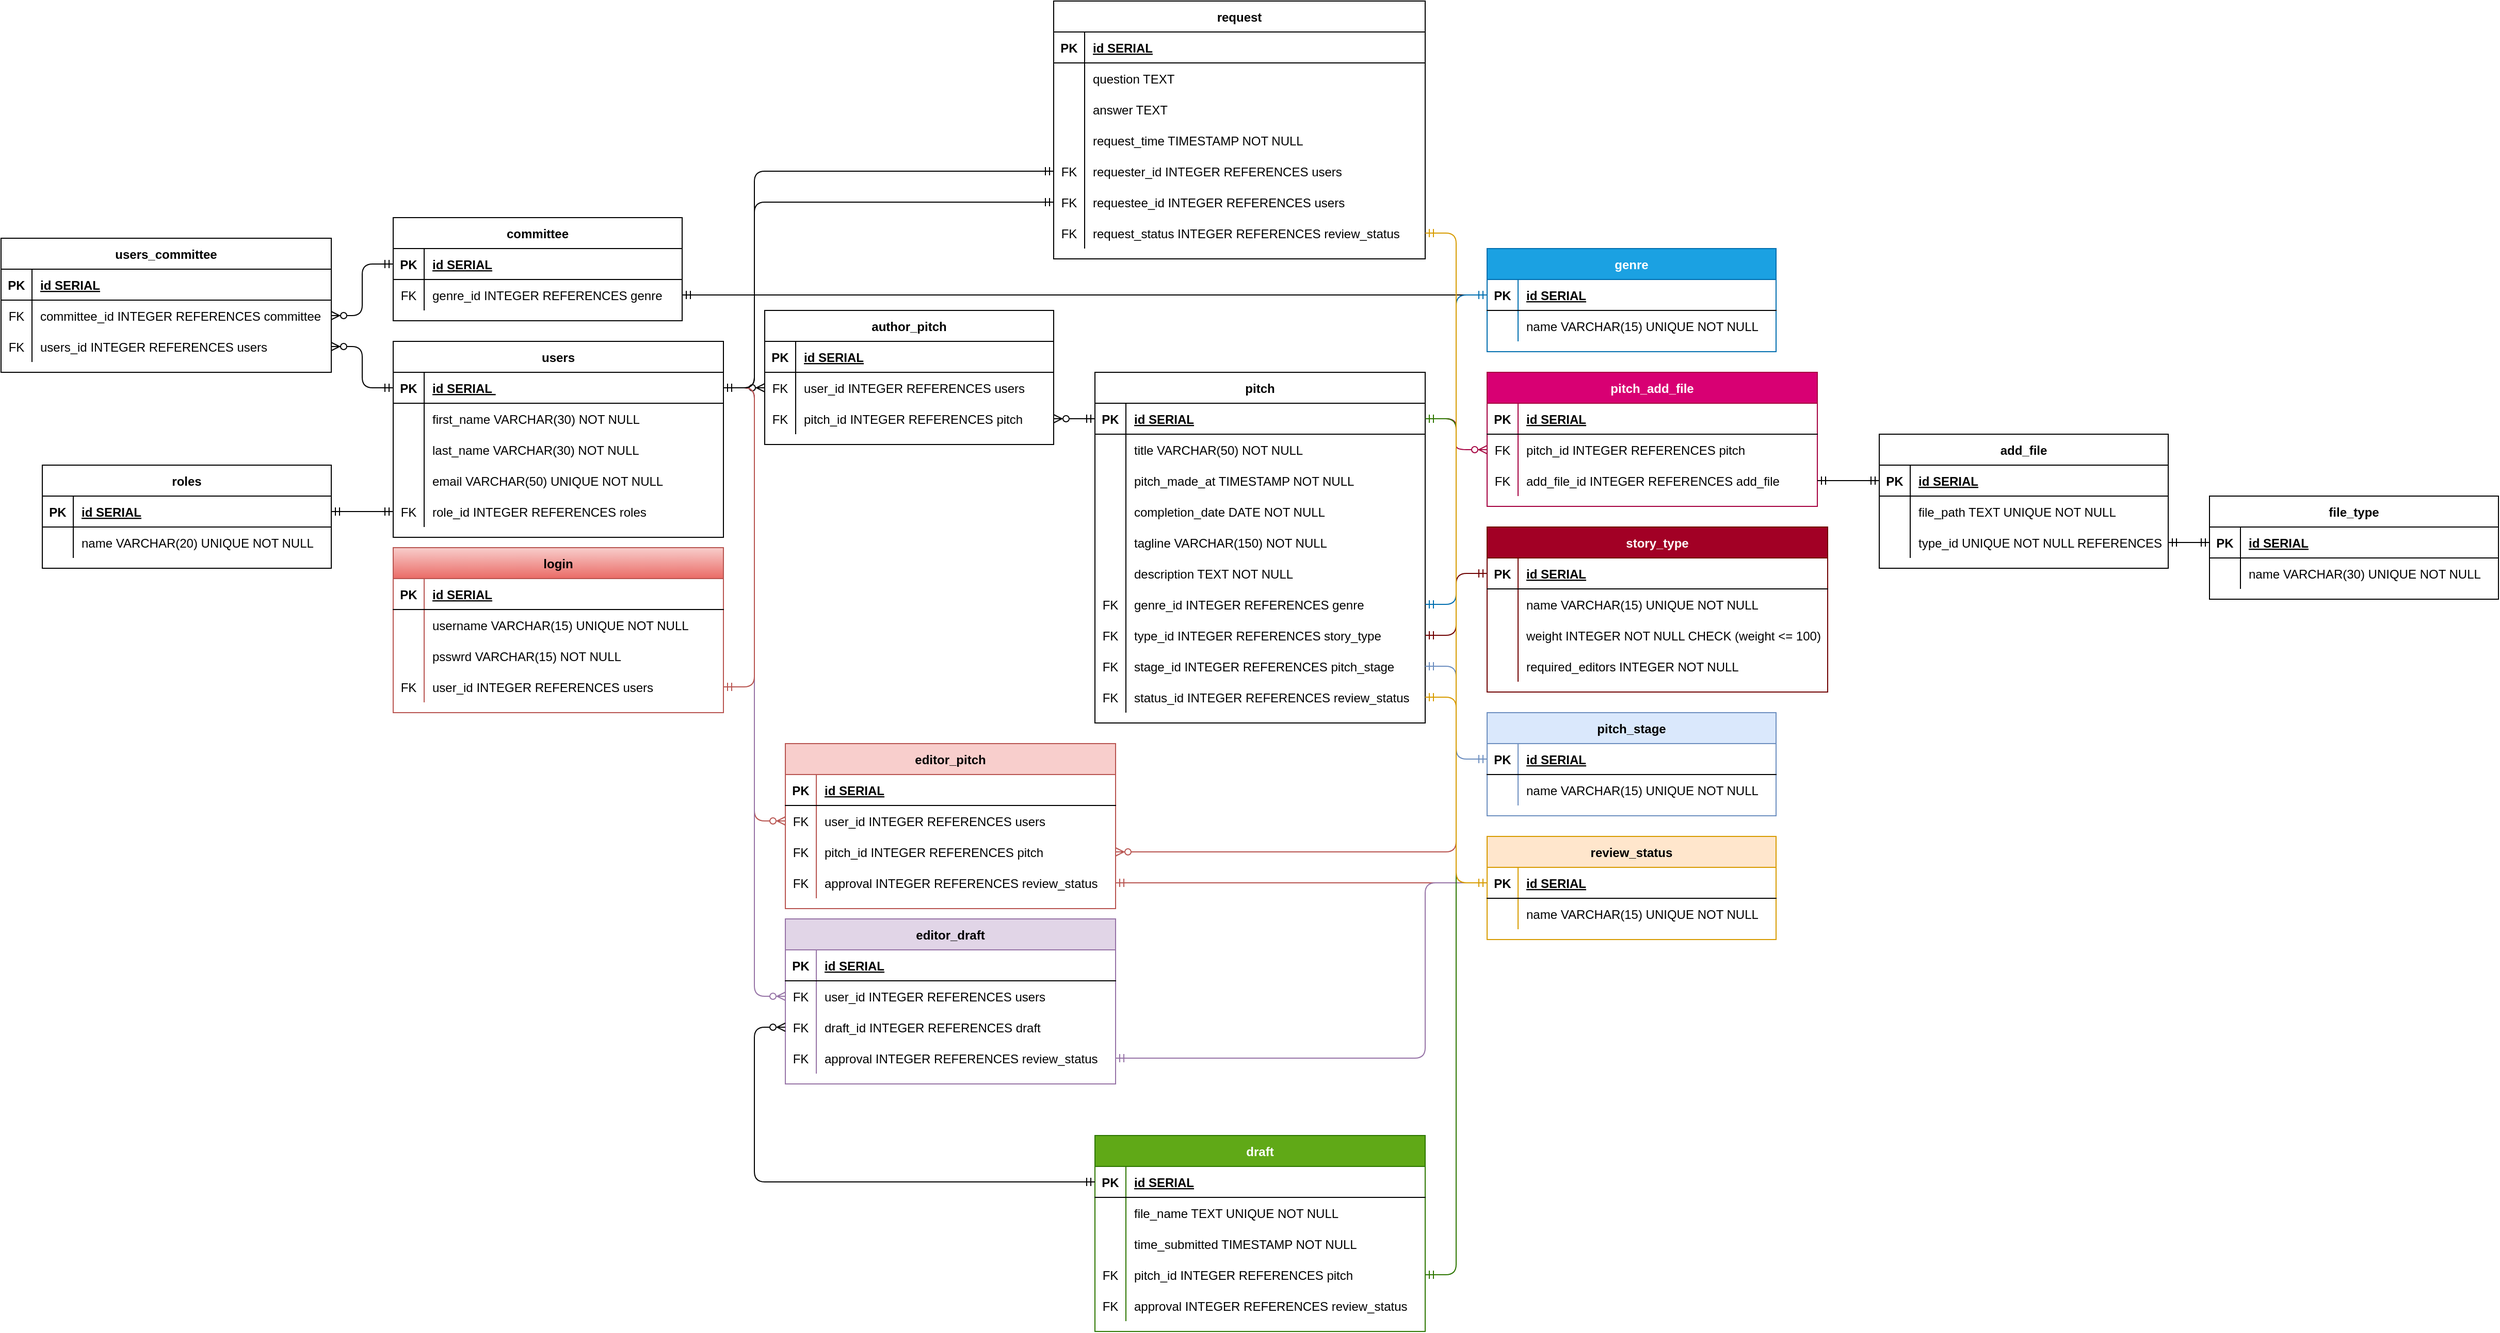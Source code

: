 <mxfile version="13.9.9" type="device"><diagram id="R2lEEEUBdFMjLlhIrx00" name="Page-1"><mxGraphModel dx="2272" dy="1962" grid="1" gridSize="10" guides="1" tooltips="1" connect="1" arrows="1" fold="1" page="1" pageScale="1" pageWidth="850" pageHeight="1100" math="0" shadow="0" extFonts="Permanent Marker^https://fonts.googleapis.com/css?family=Permanent+Marker"><root><mxCell id="0"/><mxCell id="1" parent="0"/><mxCell id="C-vyLk0tnHw3VtMMgP7b-23" value="users" style="shape=table;startSize=30;container=1;collapsible=1;childLayout=tableLayout;fixedRows=1;rowLines=0;fontStyle=1;align=center;resizeLast=1;" parent="1" vertex="1"><mxGeometry x="120" y="120" width="320" height="190" as="geometry"/></mxCell><mxCell id="C-vyLk0tnHw3VtMMgP7b-24" value="" style="shape=partialRectangle;collapsible=0;dropTarget=0;pointerEvents=0;fillColor=none;points=[[0,0.5],[1,0.5]];portConstraint=eastwest;top=0;left=0;right=0;bottom=1;" parent="C-vyLk0tnHw3VtMMgP7b-23" vertex="1"><mxGeometry y="30" width="320" height="30" as="geometry"/></mxCell><mxCell id="C-vyLk0tnHw3VtMMgP7b-25" value="PK" style="shape=partialRectangle;overflow=hidden;connectable=0;fillColor=none;top=0;left=0;bottom=0;right=0;fontStyle=1;" parent="C-vyLk0tnHw3VtMMgP7b-24" vertex="1"><mxGeometry width="30" height="30" as="geometry"/></mxCell><mxCell id="C-vyLk0tnHw3VtMMgP7b-26" value="id SERIAL " style="shape=partialRectangle;overflow=hidden;connectable=0;fillColor=none;top=0;left=0;bottom=0;right=0;align=left;spacingLeft=6;fontStyle=5;" parent="C-vyLk0tnHw3VtMMgP7b-24" vertex="1"><mxGeometry x="30" width="290" height="30" as="geometry"/></mxCell><mxCell id="i7gMAYEihtKrLQ9Au959-295" value="" style="shape=partialRectangle;collapsible=0;dropTarget=0;pointerEvents=0;fillColor=none;top=0;left=0;bottom=0;right=0;points=[[0,0.5],[1,0.5]];portConstraint=eastwest;" parent="C-vyLk0tnHw3VtMMgP7b-23" vertex="1"><mxGeometry y="60" width="320" height="30" as="geometry"/></mxCell><mxCell id="i7gMAYEihtKrLQ9Au959-296" value="" style="shape=partialRectangle;connectable=0;fillColor=none;top=0;left=0;bottom=0;right=0;editable=1;overflow=hidden;" parent="i7gMAYEihtKrLQ9Au959-295" vertex="1"><mxGeometry width="30" height="30" as="geometry"/></mxCell><mxCell id="i7gMAYEihtKrLQ9Au959-297" value="first_name VARCHAR(30) NOT NULL" style="shape=partialRectangle;connectable=0;fillColor=none;top=0;left=0;bottom=0;right=0;align=left;spacingLeft=6;overflow=hidden;" parent="i7gMAYEihtKrLQ9Au959-295" vertex="1"><mxGeometry x="30" width="290" height="30" as="geometry"/></mxCell><mxCell id="i7gMAYEihtKrLQ9Au959-298" value="" style="shape=partialRectangle;collapsible=0;dropTarget=0;pointerEvents=0;fillColor=none;top=0;left=0;bottom=0;right=0;points=[[0,0.5],[1,0.5]];portConstraint=eastwest;" parent="C-vyLk0tnHw3VtMMgP7b-23" vertex="1"><mxGeometry y="90" width="320" height="30" as="geometry"/></mxCell><mxCell id="i7gMAYEihtKrLQ9Au959-299" value="" style="shape=partialRectangle;connectable=0;fillColor=none;top=0;left=0;bottom=0;right=0;editable=1;overflow=hidden;" parent="i7gMAYEihtKrLQ9Au959-298" vertex="1"><mxGeometry width="30" height="30" as="geometry"/></mxCell><mxCell id="i7gMAYEihtKrLQ9Au959-300" value="last_name VARCHAR(30) NOT NULL" style="shape=partialRectangle;connectable=0;fillColor=none;top=0;left=0;bottom=0;right=0;align=left;spacingLeft=6;overflow=hidden;" parent="i7gMAYEihtKrLQ9Au959-298" vertex="1"><mxGeometry x="30" width="290" height="30" as="geometry"/></mxCell><mxCell id="i7gMAYEihtKrLQ9Au959-314" value="" style="shape=partialRectangle;collapsible=0;dropTarget=0;pointerEvents=0;fillColor=none;top=0;left=0;bottom=0;right=0;points=[[0,0.5],[1,0.5]];portConstraint=eastwest;" parent="C-vyLk0tnHw3VtMMgP7b-23" vertex="1"><mxGeometry y="120" width="320" height="30" as="geometry"/></mxCell><mxCell id="i7gMAYEihtKrLQ9Au959-315" value="" style="shape=partialRectangle;connectable=0;fillColor=none;top=0;left=0;bottom=0;right=0;editable=1;overflow=hidden;" parent="i7gMAYEihtKrLQ9Au959-314" vertex="1"><mxGeometry width="30" height="30" as="geometry"/></mxCell><mxCell id="i7gMAYEihtKrLQ9Au959-316" value="email VARCHAR(50) UNIQUE NOT NULL" style="shape=partialRectangle;connectable=0;fillColor=none;top=0;left=0;bottom=0;right=0;align=left;spacingLeft=6;overflow=hidden;" parent="i7gMAYEihtKrLQ9Au959-314" vertex="1"><mxGeometry x="30" width="290" height="30" as="geometry"/></mxCell><mxCell id="egUKXbipFZtmyGAjAqtG-5" value="" style="shape=partialRectangle;collapsible=0;dropTarget=0;pointerEvents=0;fillColor=none;top=0;left=0;bottom=0;right=0;points=[[0,0.5],[1,0.5]];portConstraint=eastwest;" parent="C-vyLk0tnHw3VtMMgP7b-23" vertex="1"><mxGeometry y="150" width="320" height="30" as="geometry"/></mxCell><mxCell id="egUKXbipFZtmyGAjAqtG-6" value="FK" style="shape=partialRectangle;connectable=0;fillColor=none;top=0;left=0;bottom=0;right=0;fontStyle=0;overflow=hidden;" parent="egUKXbipFZtmyGAjAqtG-5" vertex="1"><mxGeometry width="30" height="30" as="geometry"/></mxCell><mxCell id="egUKXbipFZtmyGAjAqtG-7" value="role_id INTEGER REFERENCES roles" style="shape=partialRectangle;connectable=0;fillColor=none;top=0;left=0;bottom=0;right=0;align=left;spacingLeft=6;fontStyle=0;overflow=hidden;" parent="egUKXbipFZtmyGAjAqtG-5" vertex="1"><mxGeometry x="30" width="290" height="30" as="geometry"/></mxCell><mxCell id="i7gMAYEihtKrLQ9Au959-4" value="roles" style="shape=table;startSize=30;container=1;collapsible=1;childLayout=tableLayout;fixedRows=1;rowLines=0;fontStyle=1;align=center;resizeLast=1;" parent="1" vertex="1"><mxGeometry x="-220" y="240" width="280" height="100" as="geometry"/></mxCell><mxCell id="i7gMAYEihtKrLQ9Au959-5" value="" style="shape=partialRectangle;collapsible=0;dropTarget=0;pointerEvents=0;fillColor=none;top=0;left=0;bottom=1;right=0;points=[[0,0.5],[1,0.5]];portConstraint=eastwest;" parent="i7gMAYEihtKrLQ9Au959-4" vertex="1"><mxGeometry y="30" width="280" height="30" as="geometry"/></mxCell><mxCell id="i7gMAYEihtKrLQ9Au959-6" value="PK" style="shape=partialRectangle;connectable=0;fillColor=none;top=0;left=0;bottom=0;right=0;fontStyle=1;overflow=hidden;" parent="i7gMAYEihtKrLQ9Au959-5" vertex="1"><mxGeometry width="30" height="30" as="geometry"/></mxCell><mxCell id="i7gMAYEihtKrLQ9Au959-7" value="id SERIAL" style="shape=partialRectangle;connectable=0;fillColor=none;top=0;left=0;bottom=0;right=0;align=left;spacingLeft=6;fontStyle=5;overflow=hidden;" parent="i7gMAYEihtKrLQ9Au959-5" vertex="1"><mxGeometry x="30" width="250" height="30" as="geometry"/></mxCell><mxCell id="i7gMAYEihtKrLQ9Au959-8" value="" style="shape=partialRectangle;collapsible=0;dropTarget=0;pointerEvents=0;fillColor=none;top=0;left=0;bottom=0;right=0;points=[[0,0.5],[1,0.5]];portConstraint=eastwest;" parent="i7gMAYEihtKrLQ9Au959-4" vertex="1"><mxGeometry y="60" width="280" height="30" as="geometry"/></mxCell><mxCell id="i7gMAYEihtKrLQ9Au959-9" value="" style="shape=partialRectangle;connectable=0;fillColor=none;top=0;left=0;bottom=0;right=0;editable=1;overflow=hidden;" parent="i7gMAYEihtKrLQ9Au959-8" vertex="1"><mxGeometry width="30" height="30" as="geometry"/></mxCell><mxCell id="i7gMAYEihtKrLQ9Au959-10" value="name VARCHAR(20) UNIQUE NOT NULL" style="shape=partialRectangle;connectable=0;fillColor=none;top=0;left=0;bottom=0;right=0;align=left;spacingLeft=6;overflow=hidden;" parent="i7gMAYEihtKrLQ9Au959-8" vertex="1"><mxGeometry x="30" width="250" height="30" as="geometry"/></mxCell><mxCell id="i7gMAYEihtKrLQ9Au959-17" value="committee" style="shape=table;startSize=30;container=1;collapsible=1;childLayout=tableLayout;fixedRows=1;rowLines=0;fontStyle=1;align=center;resizeLast=1;" parent="1" vertex="1"><mxGeometry x="120" width="280" height="100" as="geometry"/></mxCell><mxCell id="i7gMAYEihtKrLQ9Au959-18" value="" style="shape=partialRectangle;collapsible=0;dropTarget=0;pointerEvents=0;fillColor=none;top=0;left=0;bottom=1;right=0;points=[[0,0.5],[1,0.5]];portConstraint=eastwest;" parent="i7gMAYEihtKrLQ9Au959-17" vertex="1"><mxGeometry y="30" width="280" height="30" as="geometry"/></mxCell><mxCell id="i7gMAYEihtKrLQ9Au959-19" value="PK" style="shape=partialRectangle;connectable=0;fillColor=none;top=0;left=0;bottom=0;right=0;fontStyle=1;overflow=hidden;" parent="i7gMAYEihtKrLQ9Au959-18" vertex="1"><mxGeometry width="30" height="30" as="geometry"/></mxCell><mxCell id="i7gMAYEihtKrLQ9Au959-20" value="id SERIAL" style="shape=partialRectangle;connectable=0;fillColor=none;top=0;left=0;bottom=0;right=0;align=left;spacingLeft=6;fontStyle=5;overflow=hidden;" parent="i7gMAYEihtKrLQ9Au959-18" vertex="1"><mxGeometry x="30" width="250" height="30" as="geometry"/></mxCell><mxCell id="i7gMAYEihtKrLQ9Au959-159" value="" style="shape=partialRectangle;collapsible=0;dropTarget=0;pointerEvents=0;fillColor=none;top=0;left=0;bottom=0;right=0;points=[[0,0.5],[1,0.5]];portConstraint=eastwest;" parent="i7gMAYEihtKrLQ9Au959-17" vertex="1"><mxGeometry y="60" width="280" height="30" as="geometry"/></mxCell><mxCell id="i7gMAYEihtKrLQ9Au959-160" value="FK" style="shape=partialRectangle;connectable=0;fillColor=none;top=0;left=0;bottom=0;right=0;fontStyle=0;overflow=hidden;" parent="i7gMAYEihtKrLQ9Au959-159" vertex="1"><mxGeometry width="30" height="30" as="geometry"/></mxCell><mxCell id="i7gMAYEihtKrLQ9Au959-161" value="genre_id INTEGER REFERENCES genre" style="shape=partialRectangle;connectable=0;fillColor=none;top=0;left=0;bottom=0;right=0;align=left;spacingLeft=6;fontStyle=0;overflow=hidden;" parent="i7gMAYEihtKrLQ9Au959-159" vertex="1"><mxGeometry x="30" width="250" height="30" as="geometry"/></mxCell><mxCell id="i7gMAYEihtKrLQ9Au959-47" value="users_committee" style="shape=table;startSize=30;container=1;collapsible=1;childLayout=tableLayout;fixedRows=1;rowLines=0;fontStyle=1;align=center;resizeLast=1;" parent="1" vertex="1"><mxGeometry x="-260" y="20" width="320" height="130" as="geometry"/></mxCell><mxCell id="i7gMAYEihtKrLQ9Au959-48" value="" style="shape=partialRectangle;collapsible=0;dropTarget=0;pointerEvents=0;fillColor=none;top=0;left=0;bottom=1;right=0;points=[[0,0.5],[1,0.5]];portConstraint=eastwest;" parent="i7gMAYEihtKrLQ9Au959-47" vertex="1"><mxGeometry y="30" width="320" height="30" as="geometry"/></mxCell><mxCell id="i7gMAYEihtKrLQ9Au959-49" value="PK" style="shape=partialRectangle;connectable=0;fillColor=none;top=0;left=0;bottom=0;right=0;fontStyle=1;overflow=hidden;" parent="i7gMAYEihtKrLQ9Au959-48" vertex="1"><mxGeometry width="30" height="30" as="geometry"/></mxCell><mxCell id="i7gMAYEihtKrLQ9Au959-50" value="id SERIAL" style="shape=partialRectangle;connectable=0;fillColor=none;top=0;left=0;bottom=0;right=0;align=left;spacingLeft=6;fontStyle=5;overflow=hidden;" parent="i7gMAYEihtKrLQ9Au959-48" vertex="1"><mxGeometry x="30" width="290" height="30" as="geometry"/></mxCell><mxCell id="i7gMAYEihtKrLQ9Au959-51" value="" style="shape=partialRectangle;collapsible=0;dropTarget=0;pointerEvents=0;fillColor=none;top=0;left=0;bottom=0;right=0;points=[[0,0.5],[1,0.5]];portConstraint=eastwest;" parent="i7gMAYEihtKrLQ9Au959-47" vertex="1"><mxGeometry y="60" width="320" height="30" as="geometry"/></mxCell><mxCell id="i7gMAYEihtKrLQ9Au959-52" value="FK" style="shape=partialRectangle;connectable=0;fillColor=none;top=0;left=0;bottom=0;right=0;editable=1;overflow=hidden;" parent="i7gMAYEihtKrLQ9Au959-51" vertex="1"><mxGeometry width="30" height="30" as="geometry"/></mxCell><mxCell id="i7gMAYEihtKrLQ9Au959-53" value="committee_id INTEGER REFERENCES committee" style="shape=partialRectangle;connectable=0;fillColor=none;top=0;left=0;bottom=0;right=0;align=left;spacingLeft=6;overflow=hidden;" parent="i7gMAYEihtKrLQ9Au959-51" vertex="1"><mxGeometry x="30" width="290" height="30" as="geometry"/></mxCell><mxCell id="i7gMAYEihtKrLQ9Au959-54" value="" style="shape=partialRectangle;collapsible=0;dropTarget=0;pointerEvents=0;fillColor=none;top=0;left=0;bottom=0;right=0;points=[[0,0.5],[1,0.5]];portConstraint=eastwest;" parent="i7gMAYEihtKrLQ9Au959-47" vertex="1"><mxGeometry y="90" width="320" height="30" as="geometry"/></mxCell><mxCell id="i7gMAYEihtKrLQ9Au959-55" value="FK" style="shape=partialRectangle;connectable=0;fillColor=none;top=0;left=0;bottom=0;right=0;editable=1;overflow=hidden;" parent="i7gMAYEihtKrLQ9Au959-54" vertex="1"><mxGeometry width="30" height="30" as="geometry"/></mxCell><mxCell id="i7gMAYEihtKrLQ9Au959-56" value="users_id INTEGER REFERENCES users" style="shape=partialRectangle;connectable=0;fillColor=none;top=0;left=0;bottom=0;right=0;align=left;spacingLeft=6;overflow=hidden;" parent="i7gMAYEihtKrLQ9Au959-54" vertex="1"><mxGeometry x="30" width="290" height="30" as="geometry"/></mxCell><mxCell id="i7gMAYEihtKrLQ9Au959-61" value="" style="edgeStyle=entityRelationEdgeStyle;fontSize=12;html=1;endArrow=ERzeroToMany;startArrow=ERmandOne;" parent="1" source="i7gMAYEihtKrLQ9Au959-18" target="i7gMAYEihtKrLQ9Au959-51" edge="1"><mxGeometry width="100" height="100" relative="1" as="geometry"><mxPoint x="-20" y="650" as="sourcePoint"/><mxPoint x="80" y="550" as="targetPoint"/></mxGeometry></mxCell><mxCell id="i7gMAYEihtKrLQ9Au959-74" value="" style="edgeStyle=entityRelationEdgeStyle;fontSize=12;html=1;endArrow=ERzeroToMany;startArrow=ERmandOne;" parent="1" source="C-vyLk0tnHw3VtMMgP7b-24" target="i7gMAYEihtKrLQ9Au959-54" edge="1"><mxGeometry width="100" height="100" relative="1" as="geometry"><mxPoint x="-70" y="570" as="sourcePoint"/><mxPoint x="30" y="470" as="targetPoint"/></mxGeometry></mxCell><mxCell id="i7gMAYEihtKrLQ9Au959-75" value="pitch" style="shape=table;startSize=30;container=1;collapsible=1;childLayout=tableLayout;fixedRows=1;rowLines=0;fontStyle=1;align=center;resizeLast=1;" parent="1" vertex="1"><mxGeometry x="800" y="150" width="320" height="340" as="geometry"/></mxCell><mxCell id="i7gMAYEihtKrLQ9Au959-76" value="" style="shape=partialRectangle;collapsible=0;dropTarget=0;pointerEvents=0;fillColor=none;top=0;left=0;bottom=1;right=0;points=[[0,0.5],[1,0.5]];portConstraint=eastwest;" parent="i7gMAYEihtKrLQ9Au959-75" vertex="1"><mxGeometry y="30" width="320" height="30" as="geometry"/></mxCell><mxCell id="i7gMAYEihtKrLQ9Au959-77" value="PK" style="shape=partialRectangle;connectable=0;fillColor=none;top=0;left=0;bottom=0;right=0;fontStyle=1;overflow=hidden;" parent="i7gMAYEihtKrLQ9Au959-76" vertex="1"><mxGeometry width="30" height="30" as="geometry"/></mxCell><mxCell id="i7gMAYEihtKrLQ9Au959-78" value="id SERIAL" style="shape=partialRectangle;connectable=0;fillColor=none;top=0;left=0;bottom=0;right=0;align=left;spacingLeft=6;fontStyle=5;overflow=hidden;" parent="i7gMAYEihtKrLQ9Au959-76" vertex="1"><mxGeometry x="30" width="290" height="30" as="geometry"/></mxCell><mxCell id="i7gMAYEihtKrLQ9Au959-79" value="" style="shape=partialRectangle;collapsible=0;dropTarget=0;pointerEvents=0;fillColor=none;top=0;left=0;bottom=0;right=0;points=[[0,0.5],[1,0.5]];portConstraint=eastwest;" parent="i7gMAYEihtKrLQ9Au959-75" vertex="1"><mxGeometry y="60" width="320" height="30" as="geometry"/></mxCell><mxCell id="i7gMAYEihtKrLQ9Au959-80" value="" style="shape=partialRectangle;connectable=0;fillColor=none;top=0;left=0;bottom=0;right=0;editable=1;overflow=hidden;" parent="i7gMAYEihtKrLQ9Au959-79" vertex="1"><mxGeometry width="30" height="30" as="geometry"/></mxCell><mxCell id="i7gMAYEihtKrLQ9Au959-81" value="title VARCHAR(50) NOT NULL" style="shape=partialRectangle;connectable=0;fillColor=none;top=0;left=0;bottom=0;right=0;align=left;spacingLeft=6;overflow=hidden;" parent="i7gMAYEihtKrLQ9Au959-79" vertex="1"><mxGeometry x="30" width="290" height="30" as="geometry"/></mxCell><mxCell id="ZDZix0C3awTGCfEplYwy-1" value="" style="shape=partialRectangle;collapsible=0;dropTarget=0;pointerEvents=0;fillColor=none;top=0;left=0;bottom=0;right=0;points=[[0,0.5],[1,0.5]];portConstraint=eastwest;" parent="i7gMAYEihtKrLQ9Au959-75" vertex="1"><mxGeometry y="90" width="320" height="30" as="geometry"/></mxCell><mxCell id="ZDZix0C3awTGCfEplYwy-2" value="" style="shape=partialRectangle;connectable=0;fillColor=none;top=0;left=0;bottom=0;right=0;editable=1;overflow=hidden;" parent="ZDZix0C3awTGCfEplYwy-1" vertex="1"><mxGeometry width="30" height="30" as="geometry"/></mxCell><mxCell id="ZDZix0C3awTGCfEplYwy-3" value="pitch_made_at TIMESTAMP NOT NULL" style="shape=partialRectangle;connectable=0;fillColor=none;top=0;left=0;bottom=0;right=0;align=left;spacingLeft=6;overflow=hidden;" parent="ZDZix0C3awTGCfEplYwy-1" vertex="1"><mxGeometry x="30" width="290" height="30" as="geometry"/></mxCell><mxCell id="i7gMAYEihtKrLQ9Au959-163" value="" style="shape=partialRectangle;collapsible=0;dropTarget=0;pointerEvents=0;fillColor=none;top=0;left=0;bottom=0;right=0;points=[[0,0.5],[1,0.5]];portConstraint=eastwest;" parent="i7gMAYEihtKrLQ9Au959-75" vertex="1"><mxGeometry y="120" width="320" height="30" as="geometry"/></mxCell><mxCell id="i7gMAYEihtKrLQ9Au959-164" value="" style="shape=partialRectangle;connectable=0;fillColor=none;top=0;left=0;bottom=0;right=0;editable=1;overflow=hidden;" parent="i7gMAYEihtKrLQ9Au959-163" vertex="1"><mxGeometry width="30" height="30" as="geometry"/></mxCell><mxCell id="i7gMAYEihtKrLQ9Au959-165" value="completion_date DATE NOT NULL" style="shape=partialRectangle;connectable=0;fillColor=none;top=0;left=0;bottom=0;right=0;align=left;spacingLeft=6;overflow=hidden;" parent="i7gMAYEihtKrLQ9Au959-163" vertex="1"><mxGeometry x="30" width="290" height="30" as="geometry"/></mxCell><mxCell id="i7gMAYEihtKrLQ9Au959-166" value="" style="shape=partialRectangle;collapsible=0;dropTarget=0;pointerEvents=0;fillColor=none;top=0;left=0;bottom=0;right=0;points=[[0,0.5],[1,0.5]];portConstraint=eastwest;" parent="i7gMAYEihtKrLQ9Au959-75" vertex="1"><mxGeometry y="150" width="320" height="30" as="geometry"/></mxCell><mxCell id="i7gMAYEihtKrLQ9Au959-167" value="" style="shape=partialRectangle;connectable=0;fillColor=none;top=0;left=0;bottom=0;right=0;editable=1;overflow=hidden;" parent="i7gMAYEihtKrLQ9Au959-166" vertex="1"><mxGeometry width="30" height="30" as="geometry"/></mxCell><mxCell id="i7gMAYEihtKrLQ9Au959-168" value="tagline VARCHAR(150) NOT NULL" style="shape=partialRectangle;connectable=0;fillColor=none;top=0;left=0;bottom=0;right=0;align=left;spacingLeft=6;overflow=hidden;" parent="i7gMAYEihtKrLQ9Au959-166" vertex="1"><mxGeometry x="30" width="290" height="30" as="geometry"/></mxCell><mxCell id="i7gMAYEihtKrLQ9Au959-169" value="" style="shape=partialRectangle;collapsible=0;dropTarget=0;pointerEvents=0;fillColor=none;top=0;left=0;bottom=0;right=0;points=[[0,0.5],[1,0.5]];portConstraint=eastwest;" parent="i7gMAYEihtKrLQ9Au959-75" vertex="1"><mxGeometry y="180" width="320" height="30" as="geometry"/></mxCell><mxCell id="i7gMAYEihtKrLQ9Au959-170" value="" style="shape=partialRectangle;connectable=0;fillColor=none;top=0;left=0;bottom=0;right=0;editable=1;overflow=hidden;" parent="i7gMAYEihtKrLQ9Au959-169" vertex="1"><mxGeometry width="30" height="30" as="geometry"/></mxCell><mxCell id="i7gMAYEihtKrLQ9Au959-171" value="description TEXT NOT NULL" style="shape=partialRectangle;connectable=0;fillColor=none;top=0;left=0;bottom=0;right=0;align=left;spacingLeft=6;overflow=hidden;" parent="i7gMAYEihtKrLQ9Au959-169" vertex="1"><mxGeometry x="30" width="290" height="30" as="geometry"/></mxCell><mxCell id="i7gMAYEihtKrLQ9Au959-292" value="" style="shape=partialRectangle;collapsible=0;dropTarget=0;pointerEvents=0;fillColor=none;top=0;left=0;bottom=0;right=0;points=[[0,0.5],[1,0.5]];portConstraint=eastwest;" parent="i7gMAYEihtKrLQ9Au959-75" vertex="1"><mxGeometry y="210" width="320" height="30" as="geometry"/></mxCell><mxCell id="i7gMAYEihtKrLQ9Au959-293" value="FK" style="shape=partialRectangle;connectable=0;fillColor=none;top=0;left=0;bottom=0;right=0;fontStyle=0;overflow=hidden;" parent="i7gMAYEihtKrLQ9Au959-292" vertex="1"><mxGeometry width="30" height="30" as="geometry"/></mxCell><mxCell id="i7gMAYEihtKrLQ9Au959-294" value="genre_id INTEGER REFERENCES genre" style="shape=partialRectangle;connectable=0;fillColor=none;top=0;left=0;bottom=0;right=0;align=left;spacingLeft=6;fontStyle=0;overflow=hidden;" parent="i7gMAYEihtKrLQ9Au959-292" vertex="1"><mxGeometry x="30" width="290" height="30" as="geometry"/></mxCell><mxCell id="i7gMAYEihtKrLQ9Au959-82" value="" style="shape=partialRectangle;collapsible=0;dropTarget=0;pointerEvents=0;fillColor=none;top=0;left=0;bottom=0;right=0;points=[[0,0.5],[1,0.5]];portConstraint=eastwest;" parent="i7gMAYEihtKrLQ9Au959-75" vertex="1"><mxGeometry y="240" width="320" height="30" as="geometry"/></mxCell><mxCell id="i7gMAYEihtKrLQ9Au959-83" value="FK" style="shape=partialRectangle;connectable=0;fillColor=none;top=0;left=0;bottom=0;right=0;editable=1;overflow=hidden;" parent="i7gMAYEihtKrLQ9Au959-82" vertex="1"><mxGeometry width="30" height="30" as="geometry"/></mxCell><mxCell id="i7gMAYEihtKrLQ9Au959-84" value="type_id INTEGER REFERENCES story_type" style="shape=partialRectangle;connectable=0;fillColor=none;top=0;left=0;bottom=0;right=0;align=left;spacingLeft=6;overflow=hidden;" parent="i7gMAYEihtKrLQ9Au959-82" vertex="1"><mxGeometry x="30" width="290" height="30" as="geometry"/></mxCell><mxCell id="i7gMAYEihtKrLQ9Au959-238" value="" style="shape=partialRectangle;collapsible=0;dropTarget=0;pointerEvents=0;fillColor=none;top=0;left=0;bottom=0;right=0;points=[[0,0.5],[1,0.5]];portConstraint=eastwest;" parent="i7gMAYEihtKrLQ9Au959-75" vertex="1"><mxGeometry y="270" width="320" height="30" as="geometry"/></mxCell><mxCell id="i7gMAYEihtKrLQ9Au959-239" value="FK" style="shape=partialRectangle;connectable=0;fillColor=none;top=0;left=0;bottom=0;right=0;fontStyle=0;overflow=hidden;" parent="i7gMAYEihtKrLQ9Au959-238" vertex="1"><mxGeometry width="30" height="30" as="geometry"/></mxCell><mxCell id="i7gMAYEihtKrLQ9Au959-240" value="stage_id INTEGER REFERENCES pitch_stage" style="shape=partialRectangle;connectable=0;fillColor=none;top=0;left=0;bottom=0;right=0;align=left;spacingLeft=6;fontStyle=0;overflow=hidden;" parent="i7gMAYEihtKrLQ9Au959-238" vertex="1"><mxGeometry x="30" width="290" height="30" as="geometry"/></mxCell><mxCell id="i7gMAYEihtKrLQ9Au959-85" value="" style="shape=partialRectangle;collapsible=0;dropTarget=0;pointerEvents=0;fillColor=none;top=0;left=0;bottom=0;right=0;points=[[0,0.5],[1,0.5]];portConstraint=eastwest;" parent="i7gMAYEihtKrLQ9Au959-75" vertex="1"><mxGeometry y="300" width="320" height="30" as="geometry"/></mxCell><mxCell id="i7gMAYEihtKrLQ9Au959-86" value="FK" style="shape=partialRectangle;connectable=0;fillColor=none;top=0;left=0;bottom=0;right=0;editable=1;overflow=hidden;" parent="i7gMAYEihtKrLQ9Au959-85" vertex="1"><mxGeometry width="30" height="30" as="geometry"/></mxCell><mxCell id="i7gMAYEihtKrLQ9Au959-87" value="status_id INTEGER REFERENCES review_status" style="shape=partialRectangle;connectable=0;fillColor=none;top=0;left=0;bottom=0;right=0;align=left;spacingLeft=6;overflow=hidden;" parent="i7gMAYEihtKrLQ9Au959-85" vertex="1"><mxGeometry x="30" width="290" height="30" as="geometry"/></mxCell><mxCell id="i7gMAYEihtKrLQ9Au959-88" value="review_status" style="shape=table;startSize=30;container=1;collapsible=1;childLayout=tableLayout;fixedRows=1;rowLines=0;fontStyle=1;align=center;resizeLast=1;fillColor=#ffe6cc;strokeColor=#d79b00;" parent="1" vertex="1"><mxGeometry x="1180" y="600" width="280" height="100" as="geometry"/></mxCell><mxCell id="i7gMAYEihtKrLQ9Au959-89" value="" style="shape=partialRectangle;collapsible=0;dropTarget=0;pointerEvents=0;fillColor=none;top=0;left=0;bottom=1;right=0;points=[[0,0.5],[1,0.5]];portConstraint=eastwest;" parent="i7gMAYEihtKrLQ9Au959-88" vertex="1"><mxGeometry y="30" width="280" height="30" as="geometry"/></mxCell><mxCell id="i7gMAYEihtKrLQ9Au959-90" value="PK" style="shape=partialRectangle;connectable=0;fillColor=none;top=0;left=0;bottom=0;right=0;fontStyle=1;overflow=hidden;" parent="i7gMAYEihtKrLQ9Au959-89" vertex="1"><mxGeometry width="30" height="30" as="geometry"/></mxCell><mxCell id="i7gMAYEihtKrLQ9Au959-91" value="id SERIAL" style="shape=partialRectangle;connectable=0;fillColor=none;top=0;left=0;bottom=0;right=0;align=left;spacingLeft=6;fontStyle=5;overflow=hidden;" parent="i7gMAYEihtKrLQ9Au959-89" vertex="1"><mxGeometry x="30" width="250" height="30" as="geometry"/></mxCell><mxCell id="i7gMAYEihtKrLQ9Au959-92" value="" style="shape=partialRectangle;collapsible=0;dropTarget=0;pointerEvents=0;fillColor=none;top=0;left=0;bottom=0;right=0;points=[[0,0.5],[1,0.5]];portConstraint=eastwest;" parent="i7gMAYEihtKrLQ9Au959-88" vertex="1"><mxGeometry y="60" width="280" height="30" as="geometry"/></mxCell><mxCell id="i7gMAYEihtKrLQ9Au959-93" value="" style="shape=partialRectangle;connectable=0;fillColor=none;top=0;left=0;bottom=0;right=0;editable=1;overflow=hidden;" parent="i7gMAYEihtKrLQ9Au959-92" vertex="1"><mxGeometry width="30" height="30" as="geometry"/></mxCell><mxCell id="i7gMAYEihtKrLQ9Au959-94" value="name VARCHAR(15) UNIQUE NOT NULL" style="shape=partialRectangle;connectable=0;fillColor=none;top=0;left=0;bottom=0;right=0;align=left;spacingLeft=6;overflow=hidden;" parent="i7gMAYEihtKrLQ9Au959-92" vertex="1"><mxGeometry x="30" width="250" height="30" as="geometry"/></mxCell><mxCell id="i7gMAYEihtKrLQ9Au959-101" value="" style="edgeStyle=entityRelationEdgeStyle;fontSize=12;html=1;endArrow=ERmandOne;startArrow=ERmandOne;fillColor=#ffe6cc;strokeColor=#d79b00;" parent="1" source="i7gMAYEihtKrLQ9Au959-85" target="i7gMAYEihtKrLQ9Au959-89" edge="1"><mxGeometry width="100" height="100" relative="1" as="geometry"><mxPoint x="1110" y="285" as="sourcePoint"/><mxPoint x="430" y="670" as="targetPoint"/></mxGeometry></mxCell><mxCell id="i7gMAYEihtKrLQ9Au959-102" value="author_pitch" style="shape=table;startSize=30;container=1;collapsible=1;childLayout=tableLayout;fixedRows=1;rowLines=0;fontStyle=1;align=center;resizeLast=1;" parent="1" vertex="1"><mxGeometry x="480" y="90" width="280" height="130" as="geometry"/></mxCell><mxCell id="i7gMAYEihtKrLQ9Au959-103" value="" style="shape=partialRectangle;collapsible=0;dropTarget=0;pointerEvents=0;fillColor=none;top=0;left=0;bottom=1;right=0;points=[[0,0.5],[1,0.5]];portConstraint=eastwest;" parent="i7gMAYEihtKrLQ9Au959-102" vertex="1"><mxGeometry y="30" width="280" height="30" as="geometry"/></mxCell><mxCell id="i7gMAYEihtKrLQ9Au959-104" value="PK" style="shape=partialRectangle;connectable=0;fillColor=none;top=0;left=0;bottom=0;right=0;fontStyle=1;overflow=hidden;" parent="i7gMAYEihtKrLQ9Au959-103" vertex="1"><mxGeometry width="30" height="30" as="geometry"/></mxCell><mxCell id="i7gMAYEihtKrLQ9Au959-105" value="id SERIAL" style="shape=partialRectangle;connectable=0;fillColor=none;top=0;left=0;bottom=0;right=0;align=left;spacingLeft=6;fontStyle=5;overflow=hidden;" parent="i7gMAYEihtKrLQ9Au959-103" vertex="1"><mxGeometry x="30" width="250" height="30" as="geometry"/></mxCell><mxCell id="i7gMAYEihtKrLQ9Au959-106" value="" style="shape=partialRectangle;collapsible=0;dropTarget=0;pointerEvents=0;fillColor=none;top=0;left=0;bottom=0;right=0;points=[[0,0.5],[1,0.5]];portConstraint=eastwest;" parent="i7gMAYEihtKrLQ9Au959-102" vertex="1"><mxGeometry y="60" width="280" height="30" as="geometry"/></mxCell><mxCell id="i7gMAYEihtKrLQ9Au959-107" value="FK" style="shape=partialRectangle;connectable=0;fillColor=none;top=0;left=0;bottom=0;right=0;editable=1;overflow=hidden;" parent="i7gMAYEihtKrLQ9Au959-106" vertex="1"><mxGeometry width="30" height="30" as="geometry"/></mxCell><mxCell id="i7gMAYEihtKrLQ9Au959-108" value="user_id INTEGER REFERENCES users" style="shape=partialRectangle;connectable=0;fillColor=none;top=0;left=0;bottom=0;right=0;align=left;spacingLeft=6;overflow=hidden;" parent="i7gMAYEihtKrLQ9Au959-106" vertex="1"><mxGeometry x="30" width="250" height="30" as="geometry"/></mxCell><mxCell id="i7gMAYEihtKrLQ9Au959-109" value="" style="shape=partialRectangle;collapsible=0;dropTarget=0;pointerEvents=0;fillColor=none;top=0;left=0;bottom=0;right=0;points=[[0,0.5],[1,0.5]];portConstraint=eastwest;" parent="i7gMAYEihtKrLQ9Au959-102" vertex="1"><mxGeometry y="90" width="280" height="30" as="geometry"/></mxCell><mxCell id="i7gMAYEihtKrLQ9Au959-110" value="FK" style="shape=partialRectangle;connectable=0;fillColor=none;top=0;left=0;bottom=0;right=0;editable=1;overflow=hidden;" parent="i7gMAYEihtKrLQ9Au959-109" vertex="1"><mxGeometry width="30" height="30" as="geometry"/></mxCell><mxCell id="i7gMAYEihtKrLQ9Au959-111" value="pitch_id INTEGER REFERENCES pitch" style="shape=partialRectangle;connectable=0;fillColor=none;top=0;left=0;bottom=0;right=0;align=left;spacingLeft=6;overflow=hidden;" parent="i7gMAYEihtKrLQ9Au959-109" vertex="1"><mxGeometry x="30" width="250" height="30" as="geometry"/></mxCell><mxCell id="i7gMAYEihtKrLQ9Au959-115" value="" style="edgeStyle=entityRelationEdgeStyle;fontSize=12;html=1;endArrow=ERzeroToMany;startArrow=ERmandOne;" parent="1" source="C-vyLk0tnHw3VtMMgP7b-24" target="i7gMAYEihtKrLQ9Au959-106" edge="1"><mxGeometry width="100" height="100" relative="1" as="geometry"><mxPoint x="410" y="570" as="sourcePoint"/><mxPoint x="510" y="470" as="targetPoint"/></mxGeometry></mxCell><mxCell id="i7gMAYEihtKrLQ9Au959-116" value="" style="edgeStyle=entityRelationEdgeStyle;fontSize=12;html=1;endArrow=ERzeroToMany;startArrow=ERmandOne;" parent="1" source="i7gMAYEihtKrLQ9Au959-76" target="i7gMAYEihtKrLQ9Au959-109" edge="1"><mxGeometry width="100" height="100" relative="1" as="geometry"><mxPoint x="360" y="600" as="sourcePoint"/><mxPoint x="750" y="250" as="targetPoint"/></mxGeometry></mxCell><mxCell id="i7gMAYEihtKrLQ9Au959-117" value="story_type" style="shape=table;startSize=30;container=1;collapsible=1;childLayout=tableLayout;fixedRows=1;rowLines=0;fontStyle=1;align=center;resizeLast=1;fillColor=#a20025;strokeColor=#6F0000;fontColor=#ffffff;" parent="1" vertex="1"><mxGeometry x="1180" y="300" width="330" height="160" as="geometry"/></mxCell><mxCell id="i7gMAYEihtKrLQ9Au959-118" value="" style="shape=partialRectangle;collapsible=0;dropTarget=0;pointerEvents=0;fillColor=none;top=0;left=0;bottom=1;right=0;points=[[0,0.5],[1,0.5]];portConstraint=eastwest;" parent="i7gMAYEihtKrLQ9Au959-117" vertex="1"><mxGeometry y="30" width="330" height="30" as="geometry"/></mxCell><mxCell id="i7gMAYEihtKrLQ9Au959-119" value="PK" style="shape=partialRectangle;connectable=0;fillColor=none;top=0;left=0;bottom=0;right=0;fontStyle=1;overflow=hidden;" parent="i7gMAYEihtKrLQ9Au959-118" vertex="1"><mxGeometry width="30" height="30" as="geometry"/></mxCell><mxCell id="i7gMAYEihtKrLQ9Au959-120" value="id SERIAL" style="shape=partialRectangle;connectable=0;fillColor=none;top=0;left=0;bottom=0;right=0;align=left;spacingLeft=6;fontStyle=5;overflow=hidden;" parent="i7gMAYEihtKrLQ9Au959-118" vertex="1"><mxGeometry x="30" width="300" height="30" as="geometry"/></mxCell><mxCell id="i7gMAYEihtKrLQ9Au959-121" value="" style="shape=partialRectangle;collapsible=0;dropTarget=0;pointerEvents=0;fillColor=none;top=0;left=0;bottom=0;right=0;points=[[0,0.5],[1,0.5]];portConstraint=eastwest;" parent="i7gMAYEihtKrLQ9Au959-117" vertex="1"><mxGeometry y="60" width="330" height="30" as="geometry"/></mxCell><mxCell id="i7gMAYEihtKrLQ9Au959-122" value="" style="shape=partialRectangle;connectable=0;fillColor=none;top=0;left=0;bottom=0;right=0;editable=1;overflow=hidden;" parent="i7gMAYEihtKrLQ9Au959-121" vertex="1"><mxGeometry width="30" height="30" as="geometry"/></mxCell><mxCell id="i7gMAYEihtKrLQ9Au959-123" value="name VARCHAR(15) UNIQUE NOT NULL" style="shape=partialRectangle;connectable=0;fillColor=none;top=0;left=0;bottom=0;right=0;align=left;spacingLeft=6;overflow=hidden;" parent="i7gMAYEihtKrLQ9Au959-121" vertex="1"><mxGeometry x="30" width="300" height="30" as="geometry"/></mxCell><mxCell id="i7gMAYEihtKrLQ9Au959-127" value="" style="shape=partialRectangle;collapsible=0;dropTarget=0;pointerEvents=0;fillColor=none;top=0;left=0;bottom=0;right=0;points=[[0,0.5],[1,0.5]];portConstraint=eastwest;" parent="i7gMAYEihtKrLQ9Au959-117" vertex="1"><mxGeometry y="90" width="330" height="30" as="geometry"/></mxCell><mxCell id="i7gMAYEihtKrLQ9Au959-128" value="" style="shape=partialRectangle;connectable=0;fillColor=none;top=0;left=0;bottom=0;right=0;editable=1;overflow=hidden;" parent="i7gMAYEihtKrLQ9Au959-127" vertex="1"><mxGeometry width="30" height="30" as="geometry"/></mxCell><mxCell id="i7gMAYEihtKrLQ9Au959-129" value="weight INTEGER NOT NULL CHECK (weight &lt;= 100)" style="shape=partialRectangle;connectable=0;fillColor=none;top=0;left=0;bottom=0;right=0;align=left;spacingLeft=6;overflow=hidden;" parent="i7gMAYEihtKrLQ9Au959-127" vertex="1"><mxGeometry x="30" width="300" height="30" as="geometry"/></mxCell><mxCell id="i7gMAYEihtKrLQ9Au959-124" value="" style="shape=partialRectangle;collapsible=0;dropTarget=0;pointerEvents=0;fillColor=none;top=0;left=0;bottom=0;right=0;points=[[0,0.5],[1,0.5]];portConstraint=eastwest;" parent="i7gMAYEihtKrLQ9Au959-117" vertex="1"><mxGeometry y="120" width="330" height="30" as="geometry"/></mxCell><mxCell id="i7gMAYEihtKrLQ9Au959-125" value="" style="shape=partialRectangle;connectable=0;fillColor=none;top=0;left=0;bottom=0;right=0;editable=1;overflow=hidden;" parent="i7gMAYEihtKrLQ9Au959-124" vertex="1"><mxGeometry width="30" height="30" as="geometry"/></mxCell><mxCell id="i7gMAYEihtKrLQ9Au959-126" value="required_editors INTEGER NOT NULL" style="shape=partialRectangle;connectable=0;fillColor=none;top=0;left=0;bottom=0;right=0;align=left;spacingLeft=6;overflow=hidden;" parent="i7gMAYEihtKrLQ9Au959-124" vertex="1"><mxGeometry x="30" width="300" height="30" as="geometry"/></mxCell><mxCell id="i7gMAYEihtKrLQ9Au959-130" value="" style="edgeStyle=entityRelationEdgeStyle;fontSize=12;html=1;endArrow=ERmandOne;startArrow=ERmandOne;fillColor=#a20025;strokeColor=#6F0000;" parent="1" source="i7gMAYEihtKrLQ9Au959-82" target="i7gMAYEihtKrLQ9Au959-118" edge="1"><mxGeometry width="100" height="100" relative="1" as="geometry"><mxPoint x="1110" y="255" as="sourcePoint"/><mxPoint x="800" y="650" as="targetPoint"/></mxGeometry></mxCell><mxCell id="i7gMAYEihtKrLQ9Au959-131" value="genre" style="shape=table;startSize=30;container=1;collapsible=1;childLayout=tableLayout;fixedRows=1;rowLines=0;fontStyle=1;align=center;resizeLast=1;fillColor=#1ba1e2;strokeColor=#006EAF;fontColor=#ffffff;" parent="1" vertex="1"><mxGeometry x="1180" y="30" width="280" height="100" as="geometry"/></mxCell><mxCell id="i7gMAYEihtKrLQ9Au959-132" value="" style="shape=partialRectangle;collapsible=0;dropTarget=0;pointerEvents=0;fillColor=none;top=0;left=0;bottom=1;right=0;points=[[0,0.5],[1,0.5]];portConstraint=eastwest;" parent="i7gMAYEihtKrLQ9Au959-131" vertex="1"><mxGeometry y="30" width="280" height="30" as="geometry"/></mxCell><mxCell id="i7gMAYEihtKrLQ9Au959-133" value="PK" style="shape=partialRectangle;connectable=0;fillColor=none;top=0;left=0;bottom=0;right=0;fontStyle=1;overflow=hidden;" parent="i7gMAYEihtKrLQ9Au959-132" vertex="1"><mxGeometry width="30" height="30" as="geometry"/></mxCell><mxCell id="i7gMAYEihtKrLQ9Au959-134" value="id SERIAL" style="shape=partialRectangle;connectable=0;fillColor=none;top=0;left=0;bottom=0;right=0;align=left;spacingLeft=6;fontStyle=5;overflow=hidden;" parent="i7gMAYEihtKrLQ9Au959-132" vertex="1"><mxGeometry x="30" width="250" height="30" as="geometry"/></mxCell><mxCell id="i7gMAYEihtKrLQ9Au959-135" value="" style="shape=partialRectangle;collapsible=0;dropTarget=0;pointerEvents=0;fillColor=none;top=0;left=0;bottom=0;right=0;points=[[0,0.5],[1,0.5]];portConstraint=eastwest;" parent="i7gMAYEihtKrLQ9Au959-131" vertex="1"><mxGeometry y="60" width="280" height="30" as="geometry"/></mxCell><mxCell id="i7gMAYEihtKrLQ9Au959-136" value="" style="shape=partialRectangle;connectable=0;fillColor=none;top=0;left=0;bottom=0;right=0;editable=1;overflow=hidden;" parent="i7gMAYEihtKrLQ9Au959-135" vertex="1"><mxGeometry width="30" height="30" as="geometry"/></mxCell><mxCell id="i7gMAYEihtKrLQ9Au959-137" value="name VARCHAR(15) UNIQUE NOT NULL" style="shape=partialRectangle;connectable=0;fillColor=none;top=0;left=0;bottom=0;right=0;align=left;spacingLeft=6;overflow=hidden;" parent="i7gMAYEihtKrLQ9Au959-135" vertex="1"><mxGeometry x="30" width="250" height="30" as="geometry"/></mxCell><mxCell id="i7gMAYEihtKrLQ9Au959-162" value="" style="edgeStyle=entityRelationEdgeStyle;fontSize=12;html=1;endArrow=ERmandOne;startArrow=ERmandOne;" parent="1" source="i7gMAYEihtKrLQ9Au959-159" target="i7gMAYEihtKrLQ9Au959-132" edge="1"><mxGeometry width="100" height="100" relative="1" as="geometry"><mxPoint x="1090" y="510" as="sourcePoint"/><mxPoint x="1190" y="410" as="targetPoint"/></mxGeometry></mxCell><mxCell id="i7gMAYEihtKrLQ9Au959-172" value="pitch_add_file" style="shape=table;startSize=30;container=1;collapsible=1;childLayout=tableLayout;fixedRows=1;rowLines=0;fontStyle=1;align=center;resizeLast=1;fillColor=#d80073;strokeColor=#A50040;fontColor=#ffffff;" parent="1" vertex="1"><mxGeometry x="1180" y="150" width="320" height="130" as="geometry"/></mxCell><mxCell id="i7gMAYEihtKrLQ9Au959-173" value="" style="shape=partialRectangle;collapsible=0;dropTarget=0;pointerEvents=0;fillColor=none;top=0;left=0;bottom=1;right=0;points=[[0,0.5],[1,0.5]];portConstraint=eastwest;" parent="i7gMAYEihtKrLQ9Au959-172" vertex="1"><mxGeometry y="30" width="320" height="30" as="geometry"/></mxCell><mxCell id="i7gMAYEihtKrLQ9Au959-174" value="PK" style="shape=partialRectangle;connectable=0;fillColor=none;top=0;left=0;bottom=0;right=0;fontStyle=1;overflow=hidden;" parent="i7gMAYEihtKrLQ9Au959-173" vertex="1"><mxGeometry width="30" height="30" as="geometry"/></mxCell><mxCell id="i7gMAYEihtKrLQ9Au959-175" value="id SERIAL" style="shape=partialRectangle;connectable=0;fillColor=none;top=0;left=0;bottom=0;right=0;align=left;spacingLeft=6;fontStyle=5;overflow=hidden;" parent="i7gMAYEihtKrLQ9Au959-173" vertex="1"><mxGeometry x="30" width="290" height="30" as="geometry"/></mxCell><mxCell id="i7gMAYEihtKrLQ9Au959-176" value="" style="shape=partialRectangle;collapsible=0;dropTarget=0;pointerEvents=0;fillColor=none;top=0;left=0;bottom=0;right=0;points=[[0,0.5],[1,0.5]];portConstraint=eastwest;" parent="i7gMAYEihtKrLQ9Au959-172" vertex="1"><mxGeometry y="60" width="320" height="30" as="geometry"/></mxCell><mxCell id="i7gMAYEihtKrLQ9Au959-177" value="FK" style="shape=partialRectangle;connectable=0;fillColor=none;top=0;left=0;bottom=0;right=0;editable=1;overflow=hidden;" parent="i7gMAYEihtKrLQ9Au959-176" vertex="1"><mxGeometry width="30" height="30" as="geometry"/></mxCell><mxCell id="i7gMAYEihtKrLQ9Au959-178" value="pitch_id INTEGER REFERENCES pitch" style="shape=partialRectangle;connectable=0;fillColor=none;top=0;left=0;bottom=0;right=0;align=left;spacingLeft=6;overflow=hidden;" parent="i7gMAYEihtKrLQ9Au959-176" vertex="1"><mxGeometry x="30" width="290" height="30" as="geometry"/></mxCell><mxCell id="i7gMAYEihtKrLQ9Au959-179" value="" style="shape=partialRectangle;collapsible=0;dropTarget=0;pointerEvents=0;fillColor=none;top=0;left=0;bottom=0;right=0;points=[[0,0.5],[1,0.5]];portConstraint=eastwest;" parent="i7gMAYEihtKrLQ9Au959-172" vertex="1"><mxGeometry y="90" width="320" height="30" as="geometry"/></mxCell><mxCell id="i7gMAYEihtKrLQ9Au959-180" value="FK" style="shape=partialRectangle;connectable=0;fillColor=none;top=0;left=0;bottom=0;right=0;editable=1;overflow=hidden;" parent="i7gMAYEihtKrLQ9Au959-179" vertex="1"><mxGeometry width="30" height="30" as="geometry"/></mxCell><mxCell id="i7gMAYEihtKrLQ9Au959-181" value="add_file_id INTEGER REFERENCES add_file" style="shape=partialRectangle;connectable=0;fillColor=none;top=0;left=0;bottom=0;right=0;align=left;spacingLeft=6;overflow=hidden;" parent="i7gMAYEihtKrLQ9Au959-179" vertex="1"><mxGeometry x="30" width="290" height="30" as="geometry"/></mxCell><mxCell id="i7gMAYEihtKrLQ9Au959-199" value="" style="edgeStyle=entityRelationEdgeStyle;fontSize=12;html=1;endArrow=ERzeroToMany;startArrow=ERmandOne;entryX=0;entryY=0.5;entryDx=0;entryDy=0;fillColor=#d80073;strokeColor=#A50040;" parent="1" source="i7gMAYEihtKrLQ9Au959-76" target="i7gMAYEihtKrLQ9Au959-176" edge="1"><mxGeometry width="100" height="100" relative="1" as="geometry"><mxPoint x="1080" y="600" as="sourcePoint"/><mxPoint x="1180" y="500" as="targetPoint"/></mxGeometry></mxCell><mxCell id="i7gMAYEihtKrLQ9Au959-200" value="add_file" style="shape=table;startSize=30;container=1;collapsible=1;childLayout=tableLayout;fixedRows=1;rowLines=0;fontStyle=1;align=center;resizeLast=1;" parent="1" vertex="1"><mxGeometry x="1560" y="210" width="280" height="130" as="geometry"/></mxCell><mxCell id="i7gMAYEihtKrLQ9Au959-201" value="" style="shape=partialRectangle;collapsible=0;dropTarget=0;pointerEvents=0;fillColor=none;top=0;left=0;bottom=1;right=0;points=[[0,0.5],[1,0.5]];portConstraint=eastwest;" parent="i7gMAYEihtKrLQ9Au959-200" vertex="1"><mxGeometry y="30" width="280" height="30" as="geometry"/></mxCell><mxCell id="i7gMAYEihtKrLQ9Au959-202" value="PK" style="shape=partialRectangle;connectable=0;fillColor=none;top=0;left=0;bottom=0;right=0;fontStyle=1;overflow=hidden;" parent="i7gMAYEihtKrLQ9Au959-201" vertex="1"><mxGeometry width="30" height="30" as="geometry"/></mxCell><mxCell id="i7gMAYEihtKrLQ9Au959-203" value="id SERIAL" style="shape=partialRectangle;connectable=0;fillColor=none;top=0;left=0;bottom=0;right=0;align=left;spacingLeft=6;fontStyle=5;overflow=hidden;" parent="i7gMAYEihtKrLQ9Au959-201" vertex="1"><mxGeometry x="30" width="250" height="30" as="geometry"/></mxCell><mxCell id="egUKXbipFZtmyGAjAqtG-1" value="" style="shape=partialRectangle;collapsible=0;dropTarget=0;pointerEvents=0;fillColor=none;top=0;left=0;bottom=0;right=0;points=[[0,0.5],[1,0.5]];portConstraint=eastwest;" parent="i7gMAYEihtKrLQ9Au959-200" vertex="1"><mxGeometry y="60" width="280" height="30" as="geometry"/></mxCell><mxCell id="egUKXbipFZtmyGAjAqtG-2" value="" style="shape=partialRectangle;connectable=0;fillColor=none;top=0;left=0;bottom=0;right=0;editable=1;overflow=hidden;" parent="egUKXbipFZtmyGAjAqtG-1" vertex="1"><mxGeometry width="30" height="30" as="geometry"/></mxCell><mxCell id="egUKXbipFZtmyGAjAqtG-3" value="file_path TEXT UNIQUE NOT NULL" style="shape=partialRectangle;connectable=0;fillColor=none;top=0;left=0;bottom=0;right=0;align=left;spacingLeft=6;overflow=hidden;" parent="egUKXbipFZtmyGAjAqtG-1" vertex="1"><mxGeometry x="30" width="250" height="30" as="geometry"/></mxCell><mxCell id="i7gMAYEihtKrLQ9Au959-204" value="" style="shape=partialRectangle;collapsible=0;dropTarget=0;pointerEvents=0;fillColor=none;top=0;left=0;bottom=0;right=0;points=[[0,0.5],[1,0.5]];portConstraint=eastwest;" parent="i7gMAYEihtKrLQ9Au959-200" vertex="1"><mxGeometry y="90" width="280" height="30" as="geometry"/></mxCell><mxCell id="i7gMAYEihtKrLQ9Au959-205" value="" style="shape=partialRectangle;connectable=0;fillColor=none;top=0;left=0;bottom=0;right=0;editable=1;overflow=hidden;" parent="i7gMAYEihtKrLQ9Au959-204" vertex="1"><mxGeometry width="30" height="30" as="geometry"/></mxCell><mxCell id="i7gMAYEihtKrLQ9Au959-206" value="type_id UNIQUE NOT NULL REFERENCES  " style="shape=partialRectangle;connectable=0;fillColor=none;top=0;left=0;bottom=0;right=0;align=left;spacingLeft=6;overflow=hidden;" parent="i7gMAYEihtKrLQ9Au959-204" vertex="1"><mxGeometry x="30" width="250" height="30" as="geometry"/></mxCell><mxCell id="i7gMAYEihtKrLQ9Au959-224" value="pitch_stage" style="shape=table;startSize=30;container=1;collapsible=1;childLayout=tableLayout;fixedRows=1;rowLines=0;fontStyle=1;align=center;resizeLast=1;fillColor=#dae8fc;strokeColor=#6c8ebf;" parent="1" vertex="1"><mxGeometry x="1180" y="480" width="280" height="100" as="geometry"/></mxCell><mxCell id="i7gMAYEihtKrLQ9Au959-225" value="" style="shape=partialRectangle;collapsible=0;dropTarget=0;pointerEvents=0;fillColor=none;top=0;left=0;bottom=1;right=0;points=[[0,0.5],[1,0.5]];portConstraint=eastwest;" parent="i7gMAYEihtKrLQ9Au959-224" vertex="1"><mxGeometry y="30" width="280" height="30" as="geometry"/></mxCell><mxCell id="i7gMAYEihtKrLQ9Au959-226" value="PK" style="shape=partialRectangle;connectable=0;fillColor=none;top=0;left=0;bottom=0;right=0;fontStyle=1;overflow=hidden;" parent="i7gMAYEihtKrLQ9Au959-225" vertex="1"><mxGeometry width="30" height="30" as="geometry"/></mxCell><mxCell id="i7gMAYEihtKrLQ9Au959-227" value="id SERIAL" style="shape=partialRectangle;connectable=0;fillColor=none;top=0;left=0;bottom=0;right=0;align=left;spacingLeft=6;fontStyle=5;overflow=hidden;" parent="i7gMAYEihtKrLQ9Au959-225" vertex="1"><mxGeometry x="30" width="250" height="30" as="geometry"/></mxCell><mxCell id="i7gMAYEihtKrLQ9Au959-228" value="" style="shape=partialRectangle;collapsible=0;dropTarget=0;pointerEvents=0;fillColor=none;top=0;left=0;bottom=0;right=0;points=[[0,0.5],[1,0.5]];portConstraint=eastwest;" parent="i7gMAYEihtKrLQ9Au959-224" vertex="1"><mxGeometry y="60" width="280" height="30" as="geometry"/></mxCell><mxCell id="i7gMAYEihtKrLQ9Au959-229" value="" style="shape=partialRectangle;connectable=0;fillColor=none;top=0;left=0;bottom=0;right=0;editable=1;overflow=hidden;" parent="i7gMAYEihtKrLQ9Au959-228" vertex="1"><mxGeometry width="30" height="30" as="geometry"/></mxCell><mxCell id="i7gMAYEihtKrLQ9Au959-230" value="name VARCHAR(15) UNIQUE NOT NULL" style="shape=partialRectangle;connectable=0;fillColor=none;top=0;left=0;bottom=0;right=0;align=left;spacingLeft=6;overflow=hidden;" parent="i7gMAYEihtKrLQ9Au959-228" vertex="1"><mxGeometry x="30" width="250" height="30" as="geometry"/></mxCell><mxCell id="i7gMAYEihtKrLQ9Au959-242" value="" style="edgeStyle=entityRelationEdgeStyle;fontSize=12;html=1;endArrow=ERmandOne;startArrow=ERmandOne;fillColor=#dae8fc;strokeColor=#6c8ebf;" parent="1" source="i7gMAYEihtKrLQ9Au959-225" target="i7gMAYEihtKrLQ9Au959-238" edge="1"><mxGeometry width="100" height="100" relative="1" as="geometry"><mxPoint x="1040" y="710" as="sourcePoint"/><mxPoint x="1140" y="610" as="targetPoint"/></mxGeometry></mxCell><mxCell id="i7gMAYEihtKrLQ9Au959-243" value="editor_pitch" style="shape=table;startSize=30;container=1;collapsible=1;childLayout=tableLayout;fixedRows=1;rowLines=0;fontStyle=1;align=center;resizeLast=1;fillColor=#f8cecc;strokeColor=#b85450;" parent="1" vertex="1"><mxGeometry x="500" y="510" width="320" height="160" as="geometry"/></mxCell><mxCell id="i7gMAYEihtKrLQ9Au959-244" value="" style="shape=partialRectangle;collapsible=0;dropTarget=0;pointerEvents=0;fillColor=none;top=0;left=0;bottom=1;right=0;points=[[0,0.5],[1,0.5]];portConstraint=eastwest;" parent="i7gMAYEihtKrLQ9Au959-243" vertex="1"><mxGeometry y="30" width="320" height="30" as="geometry"/></mxCell><mxCell id="i7gMAYEihtKrLQ9Au959-245" value="PK" style="shape=partialRectangle;connectable=0;fillColor=none;top=0;left=0;bottom=0;right=0;fontStyle=1;overflow=hidden;" parent="i7gMAYEihtKrLQ9Au959-244" vertex="1"><mxGeometry width="30" height="30" as="geometry"/></mxCell><mxCell id="i7gMAYEihtKrLQ9Au959-246" value="id SERIAL" style="shape=partialRectangle;connectable=0;fillColor=none;top=0;left=0;bottom=0;right=0;align=left;spacingLeft=6;fontStyle=5;overflow=hidden;" parent="i7gMAYEihtKrLQ9Au959-244" vertex="1"><mxGeometry x="30" width="290" height="30" as="geometry"/></mxCell><mxCell id="i7gMAYEihtKrLQ9Au959-247" value="" style="shape=partialRectangle;collapsible=0;dropTarget=0;pointerEvents=0;fillColor=none;top=0;left=0;bottom=0;right=0;points=[[0,0.5],[1,0.5]];portConstraint=eastwest;" parent="i7gMAYEihtKrLQ9Au959-243" vertex="1"><mxGeometry y="60" width="320" height="30" as="geometry"/></mxCell><mxCell id="i7gMAYEihtKrLQ9Au959-248" value="FK" style="shape=partialRectangle;connectable=0;fillColor=none;top=0;left=0;bottom=0;right=0;editable=1;overflow=hidden;" parent="i7gMAYEihtKrLQ9Au959-247" vertex="1"><mxGeometry width="30" height="30" as="geometry"/></mxCell><mxCell id="i7gMAYEihtKrLQ9Au959-249" value="user_id INTEGER REFERENCES users" style="shape=partialRectangle;connectable=0;fillColor=none;top=0;left=0;bottom=0;right=0;align=left;spacingLeft=6;overflow=hidden;" parent="i7gMAYEihtKrLQ9Au959-247" vertex="1"><mxGeometry x="30" width="290" height="30" as="geometry"/></mxCell><mxCell id="i7gMAYEihtKrLQ9Au959-250" value="" style="shape=partialRectangle;collapsible=0;dropTarget=0;pointerEvents=0;fillColor=none;top=0;left=0;bottom=0;right=0;points=[[0,0.5],[1,0.5]];portConstraint=eastwest;" parent="i7gMAYEihtKrLQ9Au959-243" vertex="1"><mxGeometry y="90" width="320" height="30" as="geometry"/></mxCell><mxCell id="i7gMAYEihtKrLQ9Au959-251" value="FK" style="shape=partialRectangle;connectable=0;fillColor=none;top=0;left=0;bottom=0;right=0;editable=1;overflow=hidden;" parent="i7gMAYEihtKrLQ9Au959-250" vertex="1"><mxGeometry width="30" height="30" as="geometry"/></mxCell><mxCell id="i7gMAYEihtKrLQ9Au959-252" value="pitch_id INTEGER REFERENCES pitch" style="shape=partialRectangle;connectable=0;fillColor=none;top=0;left=0;bottom=0;right=0;align=left;spacingLeft=6;overflow=hidden;" parent="i7gMAYEihtKrLQ9Au959-250" vertex="1"><mxGeometry x="30" width="290" height="30" as="geometry"/></mxCell><mxCell id="i7gMAYEihtKrLQ9Au959-253" value="" style="shape=partialRectangle;collapsible=0;dropTarget=0;pointerEvents=0;fillColor=none;top=0;left=0;bottom=0;right=0;points=[[0,0.5],[1,0.5]];portConstraint=eastwest;" parent="i7gMAYEihtKrLQ9Au959-243" vertex="1"><mxGeometry y="120" width="320" height="30" as="geometry"/></mxCell><mxCell id="i7gMAYEihtKrLQ9Au959-254" value="FK" style="shape=partialRectangle;connectable=0;fillColor=none;top=0;left=0;bottom=0;right=0;editable=1;overflow=hidden;" parent="i7gMAYEihtKrLQ9Au959-253" vertex="1"><mxGeometry width="30" height="30" as="geometry"/></mxCell><mxCell id="i7gMAYEihtKrLQ9Au959-255" value="approval INTEGER REFERENCES review_status" style="shape=partialRectangle;connectable=0;fillColor=none;top=0;left=0;bottom=0;right=0;align=left;spacingLeft=6;overflow=hidden;" parent="i7gMAYEihtKrLQ9Au959-253" vertex="1"><mxGeometry x="30" width="290" height="30" as="geometry"/></mxCell><mxCell id="i7gMAYEihtKrLQ9Au959-256" value="" style="edgeStyle=entityRelationEdgeStyle;fontSize=12;html=1;endArrow=ERzeroToMany;startArrow=ERmandOne;fillColor=#f8cecc;strokeColor=#b85450;" parent="1" source="C-vyLk0tnHw3VtMMgP7b-24" target="i7gMAYEihtKrLQ9Au959-247" edge="1"><mxGeometry width="100" height="100" relative="1" as="geometry"><mxPoint x="500" y="820" as="sourcePoint"/><mxPoint x="600" y="720" as="targetPoint"/></mxGeometry></mxCell><mxCell id="i7gMAYEihtKrLQ9Au959-257" value="" style="edgeStyle=entityRelationEdgeStyle;fontSize=12;html=1;endArrow=ERzeroToMany;startArrow=ERmandOne;fillColor=#f8cecc;strokeColor=#b85450;" parent="1" source="i7gMAYEihtKrLQ9Au959-76" target="i7gMAYEihtKrLQ9Au959-250" edge="1"><mxGeometry width="100" height="100" relative="1" as="geometry"><mxPoint x="850" y="640" as="sourcePoint"/><mxPoint x="950" y="540" as="targetPoint"/></mxGeometry></mxCell><mxCell id="i7gMAYEihtKrLQ9Au959-258" value="" style="edgeStyle=orthogonalEdgeStyle;fontSize=12;html=1;endArrow=ERmandOne;startArrow=ERmandOne;fillColor=#f8cecc;strokeColor=#b85450;jumpStyle=none;" parent="1" source="i7gMAYEihtKrLQ9Au959-253" target="i7gMAYEihtKrLQ9Au959-89" edge="1"><mxGeometry width="100" height="100" relative="1" as="geometry"><mxPoint x="830" y="770" as="sourcePoint"/><mxPoint x="930" y="670" as="targetPoint"/></mxGeometry></mxCell><mxCell id="i7gMAYEihtKrLQ9Au959-259" value="draft" style="shape=table;startSize=30;container=1;collapsible=1;childLayout=tableLayout;fixedRows=1;rowLines=0;fontStyle=1;align=center;resizeLast=1;fillColor=#60a917;strokeColor=#2D7600;fontColor=#ffffff;" parent="1" vertex="1"><mxGeometry x="800" y="890" width="320" height="190" as="geometry"/></mxCell><mxCell id="i7gMAYEihtKrLQ9Au959-260" value="" style="shape=partialRectangle;collapsible=0;dropTarget=0;pointerEvents=0;fillColor=none;top=0;left=0;bottom=1;right=0;points=[[0,0.5],[1,0.5]];portConstraint=eastwest;" parent="i7gMAYEihtKrLQ9Au959-259" vertex="1"><mxGeometry y="30" width="320" height="30" as="geometry"/></mxCell><mxCell id="i7gMAYEihtKrLQ9Au959-261" value="PK" style="shape=partialRectangle;connectable=0;fillColor=none;top=0;left=0;bottom=0;right=0;fontStyle=1;overflow=hidden;" parent="i7gMAYEihtKrLQ9Au959-260" vertex="1"><mxGeometry width="30" height="30" as="geometry"/></mxCell><mxCell id="i7gMAYEihtKrLQ9Au959-262" value="id SERIAL" style="shape=partialRectangle;connectable=0;fillColor=none;top=0;left=0;bottom=0;right=0;align=left;spacingLeft=6;fontStyle=5;overflow=hidden;" parent="i7gMAYEihtKrLQ9Au959-260" vertex="1"><mxGeometry x="30" width="290" height="30" as="geometry"/></mxCell><mxCell id="i7gMAYEihtKrLQ9Au959-263" value="" style="shape=partialRectangle;collapsible=0;dropTarget=0;pointerEvents=0;fillColor=none;top=0;left=0;bottom=0;right=0;points=[[0,0.5],[1,0.5]];portConstraint=eastwest;" parent="i7gMAYEihtKrLQ9Au959-259" vertex="1"><mxGeometry y="60" width="320" height="30" as="geometry"/></mxCell><mxCell id="i7gMAYEihtKrLQ9Au959-264" value="" style="shape=partialRectangle;connectable=0;fillColor=none;top=0;left=0;bottom=0;right=0;editable=1;overflow=hidden;" parent="i7gMAYEihtKrLQ9Au959-263" vertex="1"><mxGeometry width="30" height="30" as="geometry"/></mxCell><mxCell id="i7gMAYEihtKrLQ9Au959-265" value="file_name TEXT UNIQUE NOT NULL" style="shape=partialRectangle;connectable=0;fillColor=none;top=0;left=0;bottom=0;right=0;align=left;spacingLeft=6;overflow=hidden;" parent="i7gMAYEihtKrLQ9Au959-263" vertex="1"><mxGeometry x="30" width="290" height="30" as="geometry"/></mxCell><mxCell id="ZDZix0C3awTGCfEplYwy-4" value="" style="shape=partialRectangle;collapsible=0;dropTarget=0;pointerEvents=0;fillColor=none;top=0;left=0;bottom=0;right=0;points=[[0,0.5],[1,0.5]];portConstraint=eastwest;" parent="i7gMAYEihtKrLQ9Au959-259" vertex="1"><mxGeometry y="90" width="320" height="30" as="geometry"/></mxCell><mxCell id="ZDZix0C3awTGCfEplYwy-5" value="" style="shape=partialRectangle;connectable=0;fillColor=none;top=0;left=0;bottom=0;right=0;editable=1;overflow=hidden;" parent="ZDZix0C3awTGCfEplYwy-4" vertex="1"><mxGeometry width="30" height="30" as="geometry"/></mxCell><mxCell id="ZDZix0C3awTGCfEplYwy-6" value="time_submitted TIMESTAMP NOT NULL" style="shape=partialRectangle;connectable=0;fillColor=none;top=0;left=0;bottom=0;right=0;align=left;spacingLeft=6;overflow=hidden;" parent="ZDZix0C3awTGCfEplYwy-4" vertex="1"><mxGeometry x="30" width="290" height="30" as="geometry"/></mxCell><mxCell id="i7gMAYEihtKrLQ9Au959-266" value="" style="shape=partialRectangle;collapsible=0;dropTarget=0;pointerEvents=0;fillColor=none;top=0;left=0;bottom=0;right=0;points=[[0,0.5],[1,0.5]];portConstraint=eastwest;" parent="i7gMAYEihtKrLQ9Au959-259" vertex="1"><mxGeometry y="120" width="320" height="30" as="geometry"/></mxCell><mxCell id="i7gMAYEihtKrLQ9Au959-267" value="FK" style="shape=partialRectangle;connectable=0;fillColor=none;top=0;left=0;bottom=0;right=0;editable=1;overflow=hidden;" parent="i7gMAYEihtKrLQ9Au959-266" vertex="1"><mxGeometry width="30" height="30" as="geometry"/></mxCell><mxCell id="i7gMAYEihtKrLQ9Au959-268" value="pitch_id INTEGER REFERENCES pitch" style="shape=partialRectangle;connectable=0;fillColor=none;top=0;left=0;bottom=0;right=0;align=left;spacingLeft=6;overflow=hidden;" parent="i7gMAYEihtKrLQ9Au959-266" vertex="1"><mxGeometry x="30" width="290" height="30" as="geometry"/></mxCell><mxCell id="ZDZix0C3awTGCfEplYwy-7" value="" style="shape=partialRectangle;collapsible=0;dropTarget=0;pointerEvents=0;fillColor=none;top=0;left=0;bottom=0;right=0;points=[[0,0.5],[1,0.5]];portConstraint=eastwest;" parent="i7gMAYEihtKrLQ9Au959-259" vertex="1"><mxGeometry y="150" width="320" height="30" as="geometry"/></mxCell><mxCell id="ZDZix0C3awTGCfEplYwy-8" value="FK" style="shape=partialRectangle;connectable=0;fillColor=none;top=0;left=0;bottom=0;right=0;fontStyle=0;overflow=hidden;" parent="ZDZix0C3awTGCfEplYwy-7" vertex="1"><mxGeometry width="30" height="30" as="geometry"/></mxCell><mxCell id="ZDZix0C3awTGCfEplYwy-9" value="approval INTEGER REFERENCES review_status" style="shape=partialRectangle;connectable=0;fillColor=none;top=0;left=0;bottom=0;right=0;align=left;spacingLeft=6;fontStyle=0;overflow=hidden;" parent="ZDZix0C3awTGCfEplYwy-7" vertex="1"><mxGeometry x="30" width="290" height="30" as="geometry"/></mxCell><mxCell id="i7gMAYEihtKrLQ9Au959-272" value="editor_draft" style="shape=table;startSize=30;container=1;collapsible=1;childLayout=tableLayout;fixedRows=1;rowLines=0;fontStyle=1;align=center;resizeLast=1;fillColor=#e1d5e7;strokeColor=#9673a6;" parent="1" vertex="1"><mxGeometry x="500" y="680" width="320" height="160" as="geometry"/></mxCell><mxCell id="i7gMAYEihtKrLQ9Au959-273" value="" style="shape=partialRectangle;collapsible=0;dropTarget=0;pointerEvents=0;fillColor=none;top=0;left=0;bottom=1;right=0;points=[[0,0.5],[1,0.5]];portConstraint=eastwest;" parent="i7gMAYEihtKrLQ9Au959-272" vertex="1"><mxGeometry y="30" width="320" height="30" as="geometry"/></mxCell><mxCell id="i7gMAYEihtKrLQ9Au959-274" value="PK" style="shape=partialRectangle;connectable=0;fillColor=none;top=0;left=0;bottom=0;right=0;fontStyle=1;overflow=hidden;" parent="i7gMAYEihtKrLQ9Au959-273" vertex="1"><mxGeometry width="30" height="30" as="geometry"/></mxCell><mxCell id="i7gMAYEihtKrLQ9Au959-275" value="id SERIAL" style="shape=partialRectangle;connectable=0;fillColor=none;top=0;left=0;bottom=0;right=0;align=left;spacingLeft=6;fontStyle=5;overflow=hidden;" parent="i7gMAYEihtKrLQ9Au959-273" vertex="1"><mxGeometry x="30" width="290" height="30" as="geometry"/></mxCell><mxCell id="i7gMAYEihtKrLQ9Au959-276" value="" style="shape=partialRectangle;collapsible=0;dropTarget=0;pointerEvents=0;fillColor=none;top=0;left=0;bottom=0;right=0;points=[[0,0.5],[1,0.5]];portConstraint=eastwest;" parent="i7gMAYEihtKrLQ9Au959-272" vertex="1"><mxGeometry y="60" width="320" height="30" as="geometry"/></mxCell><mxCell id="i7gMAYEihtKrLQ9Au959-277" value="FK" style="shape=partialRectangle;connectable=0;fillColor=none;top=0;left=0;bottom=0;right=0;editable=1;overflow=hidden;" parent="i7gMAYEihtKrLQ9Au959-276" vertex="1"><mxGeometry width="30" height="30" as="geometry"/></mxCell><mxCell id="i7gMAYEihtKrLQ9Au959-278" value="user_id INTEGER REFERENCES users" style="shape=partialRectangle;connectable=0;fillColor=none;top=0;left=0;bottom=0;right=0;align=left;spacingLeft=6;overflow=hidden;" parent="i7gMAYEihtKrLQ9Au959-276" vertex="1"><mxGeometry x="30" width="290" height="30" as="geometry"/></mxCell><mxCell id="i7gMAYEihtKrLQ9Au959-279" value="" style="shape=partialRectangle;collapsible=0;dropTarget=0;pointerEvents=0;fillColor=none;top=0;left=0;bottom=0;right=0;points=[[0,0.5],[1,0.5]];portConstraint=eastwest;" parent="i7gMAYEihtKrLQ9Au959-272" vertex="1"><mxGeometry y="90" width="320" height="30" as="geometry"/></mxCell><mxCell id="i7gMAYEihtKrLQ9Au959-280" value="FK" style="shape=partialRectangle;connectable=0;fillColor=none;top=0;left=0;bottom=0;right=0;editable=1;overflow=hidden;" parent="i7gMAYEihtKrLQ9Au959-279" vertex="1"><mxGeometry width="30" height="30" as="geometry"/></mxCell><mxCell id="i7gMAYEihtKrLQ9Au959-281" value="draft_id INTEGER REFERENCES draft" style="shape=partialRectangle;connectable=0;fillColor=none;top=0;left=0;bottom=0;right=0;align=left;spacingLeft=6;overflow=hidden;" parent="i7gMAYEihtKrLQ9Au959-279" vertex="1"><mxGeometry x="30" width="290" height="30" as="geometry"/></mxCell><mxCell id="i7gMAYEihtKrLQ9Au959-282" value="" style="shape=partialRectangle;collapsible=0;dropTarget=0;pointerEvents=0;fillColor=none;top=0;left=0;bottom=0;right=0;points=[[0,0.5],[1,0.5]];portConstraint=eastwest;" parent="i7gMAYEihtKrLQ9Au959-272" vertex="1"><mxGeometry y="120" width="320" height="30" as="geometry"/></mxCell><mxCell id="i7gMAYEihtKrLQ9Au959-283" value="FK" style="shape=partialRectangle;connectable=0;fillColor=none;top=0;left=0;bottom=0;right=0;editable=1;overflow=hidden;" parent="i7gMAYEihtKrLQ9Au959-282" vertex="1"><mxGeometry width="30" height="30" as="geometry"/></mxCell><mxCell id="i7gMAYEihtKrLQ9Au959-284" value="approval INTEGER REFERENCES review_status" style="shape=partialRectangle;connectable=0;fillColor=none;top=0;left=0;bottom=0;right=0;align=left;spacingLeft=6;overflow=hidden;" parent="i7gMAYEihtKrLQ9Au959-282" vertex="1"><mxGeometry x="30" width="290" height="30" as="geometry"/></mxCell><mxCell id="i7gMAYEihtKrLQ9Au959-285" value="" style="edgeStyle=entityRelationEdgeStyle;fontSize=12;html=1;endArrow=ERzeroToMany;startArrow=ERmandOne;fillColor=#e1d5e7;strokeColor=#9673a6;" parent="1" source="C-vyLk0tnHw3VtMMgP7b-24" target="i7gMAYEihtKrLQ9Au959-276" edge="1"><mxGeometry width="100" height="100" relative="1" as="geometry"><mxPoint x="190" y="690" as="sourcePoint"/><mxPoint x="290" y="590" as="targetPoint"/></mxGeometry></mxCell><mxCell id="i7gMAYEihtKrLQ9Au959-286" value="" style="edgeStyle=orthogonalEdgeStyle;fontSize=12;html=1;endArrow=ERzeroToMany;startArrow=ERmandOne;exitX=0;exitY=0.5;exitDx=0;exitDy=0;" parent="1" source="i7gMAYEihtKrLQ9Au959-260" target="i7gMAYEihtKrLQ9Au959-279" edge="1"><mxGeometry width="100" height="100" relative="1" as="geometry"><mxPoint x="910" y="930" as="sourcePoint"/><mxPoint x="1010" y="830" as="targetPoint"/><Array as="points"><mxPoint x="470" y="935"/><mxPoint x="470" y="785"/></Array></mxGeometry></mxCell><mxCell id="i7gMAYEihtKrLQ9Au959-288" value="" style="edgeStyle=orthogonalEdgeStyle;fontSize=12;html=1;endArrow=ERmandOne;startArrow=ERmandOne;entryX=0;entryY=0.5;entryDx=0;entryDy=0;fillColor=#e1d5e7;strokeColor=#9673a6;" parent="1" source="i7gMAYEihtKrLQ9Au959-282" target="i7gMAYEihtKrLQ9Au959-89" edge="1"><mxGeometry width="100" height="100" relative="1" as="geometry"><mxPoint x="960" y="980" as="sourcePoint"/><mxPoint x="1060" y="880" as="targetPoint"/><Array as="points"><mxPoint x="1120" y="815"/><mxPoint x="1120" y="645"/></Array></mxGeometry></mxCell><mxCell id="i7gMAYEihtKrLQ9Au959-290" value="" style="edgeStyle=entityRelationEdgeStyle;fontSize=12;html=1;endArrow=ERmandOne;startArrow=ERmandOne;fillColor=#60a917;strokeColor=#2D7600;" parent="1" source="i7gMAYEihtKrLQ9Au959-266" target="i7gMAYEihtKrLQ9Au959-76" edge="1"><mxGeometry width="100" height="100" relative="1" as="geometry"><mxPoint x="770" y="850" as="sourcePoint"/><mxPoint x="870" y="750" as="targetPoint"/></mxGeometry></mxCell><mxCell id="i7gMAYEihtKrLQ9Au959-291" value="" style="edgeStyle=entityRelationEdgeStyle;fontSize=12;html=1;endArrow=ERmandOne;startArrow=ERmandOne;fillColor=#1ba1e2;strokeColor=#006EAF;" parent="1" source="i7gMAYEihtKrLQ9Au959-292" target="i7gMAYEihtKrLQ9Au959-132" edge="1"><mxGeometry width="100" height="100" relative="1" as="geometry"><mxPoint x="630" y="330" as="sourcePoint"/><mxPoint x="870" y="230" as="targetPoint"/></mxGeometry></mxCell><mxCell id="i7gMAYEihtKrLQ9Au959-301" value="login" style="shape=table;startSize=30;container=1;collapsible=1;childLayout=tableLayout;fixedRows=1;rowLines=0;fontStyle=1;align=center;resizeLast=1;fillColor=#f8cecc;strokeColor=#b85450;gradientColor=#ea6b66;" parent="1" vertex="1"><mxGeometry x="120" y="320" width="320" height="160" as="geometry"/></mxCell><mxCell id="i7gMAYEihtKrLQ9Au959-302" value="" style="shape=partialRectangle;collapsible=0;dropTarget=0;pointerEvents=0;fillColor=none;top=0;left=0;bottom=1;right=0;points=[[0,0.5],[1,0.5]];portConstraint=eastwest;" parent="i7gMAYEihtKrLQ9Au959-301" vertex="1"><mxGeometry y="30" width="320" height="30" as="geometry"/></mxCell><mxCell id="i7gMAYEihtKrLQ9Au959-303" value="PK" style="shape=partialRectangle;connectable=0;fillColor=none;top=0;left=0;bottom=0;right=0;fontStyle=1;overflow=hidden;" parent="i7gMAYEihtKrLQ9Au959-302" vertex="1"><mxGeometry width="30" height="30" as="geometry"/></mxCell><mxCell id="i7gMAYEihtKrLQ9Au959-304" value="id SERIAL" style="shape=partialRectangle;connectable=0;fillColor=none;top=0;left=0;bottom=0;right=0;align=left;spacingLeft=6;fontStyle=5;overflow=hidden;" parent="i7gMAYEihtKrLQ9Au959-302" vertex="1"><mxGeometry x="30" width="290" height="30" as="geometry"/></mxCell><mxCell id="i7gMAYEihtKrLQ9Au959-308" value="" style="shape=partialRectangle;collapsible=0;dropTarget=0;pointerEvents=0;fillColor=none;top=0;left=0;bottom=0;right=0;points=[[0,0.5],[1,0.5]];portConstraint=eastwest;" parent="i7gMAYEihtKrLQ9Au959-301" vertex="1"><mxGeometry y="60" width="320" height="30" as="geometry"/></mxCell><mxCell id="i7gMAYEihtKrLQ9Au959-309" value="" style="shape=partialRectangle;connectable=0;fillColor=none;top=0;left=0;bottom=0;right=0;editable=1;overflow=hidden;" parent="i7gMAYEihtKrLQ9Au959-308" vertex="1"><mxGeometry width="30" height="30" as="geometry"/></mxCell><mxCell id="i7gMAYEihtKrLQ9Au959-310" value="username VARCHAR(15) UNIQUE NOT NULL" style="shape=partialRectangle;connectable=0;fillColor=none;top=0;left=0;bottom=0;right=0;align=left;spacingLeft=6;overflow=hidden;" parent="i7gMAYEihtKrLQ9Au959-308" vertex="1"><mxGeometry x="30" width="290" height="30" as="geometry"/></mxCell><mxCell id="i7gMAYEihtKrLQ9Au959-311" value="" style="shape=partialRectangle;collapsible=0;dropTarget=0;pointerEvents=0;fillColor=none;top=0;left=0;bottom=0;right=0;points=[[0,0.5],[1,0.5]];portConstraint=eastwest;" parent="i7gMAYEihtKrLQ9Au959-301" vertex="1"><mxGeometry y="90" width="320" height="30" as="geometry"/></mxCell><mxCell id="i7gMAYEihtKrLQ9Au959-312" value="" style="shape=partialRectangle;connectable=0;fillColor=none;top=0;left=0;bottom=0;right=0;editable=1;overflow=hidden;" parent="i7gMAYEihtKrLQ9Au959-311" vertex="1"><mxGeometry width="30" height="30" as="geometry"/></mxCell><mxCell id="i7gMAYEihtKrLQ9Au959-313" value="psswrd VARCHAR(15) NOT NULL" style="shape=partialRectangle;connectable=0;fillColor=none;top=0;left=0;bottom=0;right=0;align=left;spacingLeft=6;overflow=hidden;" parent="i7gMAYEihtKrLQ9Au959-311" vertex="1"><mxGeometry x="30" width="290" height="30" as="geometry"/></mxCell><mxCell id="i7gMAYEihtKrLQ9Au959-305" value="" style="shape=partialRectangle;collapsible=0;dropTarget=0;pointerEvents=0;fillColor=none;top=0;left=0;bottom=0;right=0;points=[[0,0.5],[1,0.5]];portConstraint=eastwest;" parent="i7gMAYEihtKrLQ9Au959-301" vertex="1"><mxGeometry y="120" width="320" height="30" as="geometry"/></mxCell><mxCell id="i7gMAYEihtKrLQ9Au959-306" value="FK" style="shape=partialRectangle;connectable=0;fillColor=none;top=0;left=0;bottom=0;right=0;editable=1;overflow=hidden;" parent="i7gMAYEihtKrLQ9Au959-305" vertex="1"><mxGeometry width="30" height="30" as="geometry"/></mxCell><mxCell id="i7gMAYEihtKrLQ9Au959-307" value="user_id INTEGER REFERENCES users" style="shape=partialRectangle;connectable=0;fillColor=none;top=0;left=0;bottom=0;right=0;align=left;spacingLeft=6;overflow=hidden;" parent="i7gMAYEihtKrLQ9Au959-305" vertex="1"><mxGeometry x="30" width="290" height="30" as="geometry"/></mxCell><mxCell id="i7gMAYEihtKrLQ9Au959-317" value="" style="edgeStyle=entityRelationEdgeStyle;fontSize=12;html=1;endArrow=ERmandOne;startArrow=ERmandOne;fillColor=#f8cecc;strokeColor=#b85450;gradientColor=#ea6b66;" parent="1" source="i7gMAYEihtKrLQ9Au959-305" target="C-vyLk0tnHw3VtMMgP7b-24" edge="1"><mxGeometry width="100" height="100" relative="1" as="geometry"><mxPoint x="490" y="430" as="sourcePoint"/><mxPoint x="590" y="330" as="targetPoint"/></mxGeometry></mxCell><mxCell id="egUKXbipFZtmyGAjAqtG-4" value="" style="edgeStyle=entityRelationEdgeStyle;fontSize=12;html=1;endArrow=ERmandOne;startArrow=ERmandOne;" parent="1" source="i7gMAYEihtKrLQ9Au959-179" target="i7gMAYEihtKrLQ9Au959-201" edge="1"><mxGeometry width="100" height="100" relative="1" as="geometry"><mxPoint x="1560" y="540" as="sourcePoint"/><mxPoint x="1660" y="440" as="targetPoint"/></mxGeometry></mxCell><mxCell id="egUKXbipFZtmyGAjAqtG-8" value="" style="edgeStyle=entityRelationEdgeStyle;fontSize=12;html=1;endArrow=ERmandOne;startArrow=ERmandOne;" parent="1" source="i7gMAYEihtKrLQ9Au959-5" target="egUKXbipFZtmyGAjAqtG-5" edge="1"><mxGeometry width="100" height="100" relative="1" as="geometry"><mxPoint x="-70" y="490" as="sourcePoint"/><mxPoint x="30" y="390" as="targetPoint"/></mxGeometry></mxCell><mxCell id="uMesE-XajEaJh1eZ0BSl-1" value="request" style="shape=table;startSize=30;container=1;collapsible=1;childLayout=tableLayout;fixedRows=1;rowLines=0;fontStyle=1;align=center;resizeLast=1;" parent="1" vertex="1"><mxGeometry x="760" y="-210" width="360" height="250" as="geometry"/></mxCell><mxCell id="uMesE-XajEaJh1eZ0BSl-2" value="" style="shape=partialRectangle;collapsible=0;dropTarget=0;pointerEvents=0;fillColor=none;top=0;left=0;bottom=1;right=0;points=[[0,0.5],[1,0.5]];portConstraint=eastwest;" parent="uMesE-XajEaJh1eZ0BSl-1" vertex="1"><mxGeometry y="30" width="360" height="30" as="geometry"/></mxCell><mxCell id="uMesE-XajEaJh1eZ0BSl-3" value="PK" style="shape=partialRectangle;connectable=0;fillColor=none;top=0;left=0;bottom=0;right=0;fontStyle=1;overflow=hidden;" parent="uMesE-XajEaJh1eZ0BSl-2" vertex="1"><mxGeometry width="30" height="30" as="geometry"/></mxCell><mxCell id="uMesE-XajEaJh1eZ0BSl-4" value="id SERIAL" style="shape=partialRectangle;connectable=0;fillColor=none;top=0;left=0;bottom=0;right=0;align=left;spacingLeft=6;fontStyle=5;overflow=hidden;" parent="uMesE-XajEaJh1eZ0BSl-2" vertex="1"><mxGeometry x="30" width="330" height="30" as="geometry"/></mxCell><mxCell id="uMesE-XajEaJh1eZ0BSl-5" value="" style="shape=partialRectangle;collapsible=0;dropTarget=0;pointerEvents=0;fillColor=none;top=0;left=0;bottom=0;right=0;points=[[0,0.5],[1,0.5]];portConstraint=eastwest;" parent="uMesE-XajEaJh1eZ0BSl-1" vertex="1"><mxGeometry y="60" width="360" height="30" as="geometry"/></mxCell><mxCell id="uMesE-XajEaJh1eZ0BSl-6" value="" style="shape=partialRectangle;connectable=0;fillColor=none;top=0;left=0;bottom=0;right=0;editable=1;overflow=hidden;" parent="uMesE-XajEaJh1eZ0BSl-5" vertex="1"><mxGeometry width="30" height="30" as="geometry"/></mxCell><mxCell id="uMesE-XajEaJh1eZ0BSl-7" value="question TEXT" style="shape=partialRectangle;connectable=0;fillColor=none;top=0;left=0;bottom=0;right=0;align=left;spacingLeft=6;overflow=hidden;" parent="uMesE-XajEaJh1eZ0BSl-5" vertex="1"><mxGeometry x="30" width="330" height="30" as="geometry"/></mxCell><mxCell id="uMesE-XajEaJh1eZ0BSl-14" value="" style="shape=partialRectangle;collapsible=0;dropTarget=0;pointerEvents=0;fillColor=none;top=0;left=0;bottom=0;right=0;points=[[0,0.5],[1,0.5]];portConstraint=eastwest;" parent="uMesE-XajEaJh1eZ0BSl-1" vertex="1"><mxGeometry y="90" width="360" height="30" as="geometry"/></mxCell><mxCell id="uMesE-XajEaJh1eZ0BSl-15" value="" style="shape=partialRectangle;connectable=0;fillColor=none;top=0;left=0;bottom=0;right=0;editable=1;overflow=hidden;" parent="uMesE-XajEaJh1eZ0BSl-14" vertex="1"><mxGeometry width="30" height="30" as="geometry"/></mxCell><mxCell id="uMesE-XajEaJh1eZ0BSl-16" value="answer TEXT" style="shape=partialRectangle;connectable=0;fillColor=none;top=0;left=0;bottom=0;right=0;align=left;spacingLeft=6;overflow=hidden;" parent="uMesE-XajEaJh1eZ0BSl-14" vertex="1"><mxGeometry x="30" width="330" height="30" as="geometry"/></mxCell><mxCell id="uMesE-XajEaJh1eZ0BSl-36" value="" style="shape=partialRectangle;collapsible=0;dropTarget=0;pointerEvents=0;fillColor=none;top=0;left=0;bottom=0;right=0;points=[[0,0.5],[1,0.5]];portConstraint=eastwest;" parent="uMesE-XajEaJh1eZ0BSl-1" vertex="1"><mxGeometry y="120" width="360" height="30" as="geometry"/></mxCell><mxCell id="uMesE-XajEaJh1eZ0BSl-37" value="" style="shape=partialRectangle;connectable=0;fillColor=none;top=0;left=0;bottom=0;right=0;editable=1;overflow=hidden;" parent="uMesE-XajEaJh1eZ0BSl-36" vertex="1"><mxGeometry width="30" height="30" as="geometry"/></mxCell><mxCell id="uMesE-XajEaJh1eZ0BSl-38" value="request_time TIMESTAMP NOT NULL" style="shape=partialRectangle;connectable=0;fillColor=none;top=0;left=0;bottom=0;right=0;align=left;spacingLeft=6;overflow=hidden;" parent="uMesE-XajEaJh1eZ0BSl-36" vertex="1"><mxGeometry x="30" width="330" height="30" as="geometry"/></mxCell><mxCell id="uMesE-XajEaJh1eZ0BSl-8" value="" style="shape=partialRectangle;collapsible=0;dropTarget=0;pointerEvents=0;fillColor=none;top=0;left=0;bottom=0;right=0;points=[[0,0.5],[1,0.5]];portConstraint=eastwest;" parent="uMesE-XajEaJh1eZ0BSl-1" vertex="1"><mxGeometry y="150" width="360" height="30" as="geometry"/></mxCell><mxCell id="uMesE-XajEaJh1eZ0BSl-9" value="FK" style="shape=partialRectangle;connectable=0;fillColor=none;top=0;left=0;bottom=0;right=0;editable=1;overflow=hidden;" parent="uMesE-XajEaJh1eZ0BSl-8" vertex="1"><mxGeometry width="30" height="30" as="geometry"/></mxCell><mxCell id="uMesE-XajEaJh1eZ0BSl-10" value="requester_id INTEGER REFERENCES users" style="shape=partialRectangle;connectable=0;fillColor=none;top=0;left=0;bottom=0;right=0;align=left;spacingLeft=6;overflow=hidden;" parent="uMesE-XajEaJh1eZ0BSl-8" vertex="1"><mxGeometry x="30" width="330" height="30" as="geometry"/></mxCell><mxCell id="uMesE-XajEaJh1eZ0BSl-11" value="" style="shape=partialRectangle;collapsible=0;dropTarget=0;pointerEvents=0;fillColor=none;top=0;left=0;bottom=0;right=0;points=[[0,0.5],[1,0.5]];portConstraint=eastwest;" parent="uMesE-XajEaJh1eZ0BSl-1" vertex="1"><mxGeometry y="180" width="360" height="30" as="geometry"/></mxCell><mxCell id="uMesE-XajEaJh1eZ0BSl-12" value="FK" style="shape=partialRectangle;connectable=0;fillColor=none;top=0;left=0;bottom=0;right=0;editable=1;overflow=hidden;" parent="uMesE-XajEaJh1eZ0BSl-11" vertex="1"><mxGeometry width="30" height="30" as="geometry"/></mxCell><mxCell id="uMesE-XajEaJh1eZ0BSl-13" value="requestee_id INTEGER REFERENCES users" style="shape=partialRectangle;connectable=0;fillColor=none;top=0;left=0;bottom=0;right=0;align=left;spacingLeft=6;overflow=hidden;" parent="uMesE-XajEaJh1eZ0BSl-11" vertex="1"><mxGeometry x="30" width="330" height="30" as="geometry"/></mxCell><mxCell id="uMesE-XajEaJh1eZ0BSl-32" value="" style="shape=partialRectangle;collapsible=0;dropTarget=0;pointerEvents=0;fillColor=none;top=0;left=0;bottom=0;right=0;points=[[0,0.5],[1,0.5]];portConstraint=eastwest;" parent="uMesE-XajEaJh1eZ0BSl-1" vertex="1"><mxGeometry y="210" width="360" height="30" as="geometry"/></mxCell><mxCell id="uMesE-XajEaJh1eZ0BSl-33" value="FK" style="shape=partialRectangle;connectable=0;fillColor=none;top=0;left=0;bottom=0;right=0;fontStyle=0;overflow=hidden;" parent="uMesE-XajEaJh1eZ0BSl-32" vertex="1"><mxGeometry width="30" height="30" as="geometry"/></mxCell><mxCell id="uMesE-XajEaJh1eZ0BSl-34" value="request_status INTEGER REFERENCES review_status" style="shape=partialRectangle;connectable=0;fillColor=none;top=0;left=0;bottom=0;right=0;align=left;spacingLeft=6;fontStyle=0;overflow=hidden;" parent="uMesE-XajEaJh1eZ0BSl-32" vertex="1"><mxGeometry x="30" width="330" height="30" as="geometry"/></mxCell><mxCell id="uMesE-XajEaJh1eZ0BSl-30" value="" style="edgeStyle=elbowEdgeStyle;fontSize=12;html=1;endArrow=ERmandOne;startArrow=ERmandOne;" parent="1" source="C-vyLk0tnHw3VtMMgP7b-24" target="uMesE-XajEaJh1eZ0BSl-11" edge="1"><mxGeometry width="100" height="100" relative="1" as="geometry"><mxPoint x="550" y="50" as="sourcePoint"/><mxPoint x="650" y="-50" as="targetPoint"/><Array as="points"><mxPoint x="470" y="40"/></Array></mxGeometry></mxCell><mxCell id="uMesE-XajEaJh1eZ0BSl-31" value="" style="edgeStyle=elbowEdgeStyle;fontSize=12;html=1;endArrow=ERmandOne;startArrow=ERmandOne;" parent="1" source="C-vyLk0tnHw3VtMMgP7b-24" target="uMesE-XajEaJh1eZ0BSl-8" edge="1"><mxGeometry width="100" height="100" relative="1" as="geometry"><mxPoint x="400" y="-20" as="sourcePoint"/><mxPoint x="500" y="-120" as="targetPoint"/><Array as="points"><mxPoint x="470" y="50"/></Array></mxGeometry></mxCell><mxCell id="uMesE-XajEaJh1eZ0BSl-35" value="" style="edgeStyle=entityRelationEdgeStyle;fontSize=12;html=1;endArrow=ERmandOne;startArrow=ERmandOne;fillColor=#ffe6cc;strokeColor=#d79b00;" parent="1" source="uMesE-XajEaJh1eZ0BSl-32" target="i7gMAYEihtKrLQ9Au959-89" edge="1"><mxGeometry width="100" height="100" relative="1" as="geometry"><mxPoint x="930" y="150" as="sourcePoint"/><mxPoint x="1030" y="50" as="targetPoint"/></mxGeometry></mxCell><mxCell id="G6hO5T4Q4kXR48EsInIZ-2" value="file_type" style="shape=table;startSize=30;container=1;collapsible=1;childLayout=tableLayout;fixedRows=1;rowLines=0;fontStyle=1;align=center;resizeLast=1;" vertex="1" parent="1"><mxGeometry x="1880" y="270" width="280" height="100" as="geometry"/></mxCell><mxCell id="G6hO5T4Q4kXR48EsInIZ-3" value="" style="shape=partialRectangle;collapsible=0;dropTarget=0;pointerEvents=0;fillColor=none;top=0;left=0;bottom=1;right=0;points=[[0,0.5],[1,0.5]];portConstraint=eastwest;" vertex="1" parent="G6hO5T4Q4kXR48EsInIZ-2"><mxGeometry y="30" width="280" height="30" as="geometry"/></mxCell><mxCell id="G6hO5T4Q4kXR48EsInIZ-4" value="PK" style="shape=partialRectangle;connectable=0;fillColor=none;top=0;left=0;bottom=0;right=0;fontStyle=1;overflow=hidden;" vertex="1" parent="G6hO5T4Q4kXR48EsInIZ-3"><mxGeometry width="30" height="30" as="geometry"/></mxCell><mxCell id="G6hO5T4Q4kXR48EsInIZ-5" value="id SERIAL" style="shape=partialRectangle;connectable=0;fillColor=none;top=0;left=0;bottom=0;right=0;align=left;spacingLeft=6;fontStyle=5;overflow=hidden;" vertex="1" parent="G6hO5T4Q4kXR48EsInIZ-3"><mxGeometry x="30" width="250" height="30" as="geometry"/></mxCell><mxCell id="G6hO5T4Q4kXR48EsInIZ-6" value="" style="shape=partialRectangle;collapsible=0;dropTarget=0;pointerEvents=0;fillColor=none;top=0;left=0;bottom=0;right=0;points=[[0,0.5],[1,0.5]];portConstraint=eastwest;" vertex="1" parent="G6hO5T4Q4kXR48EsInIZ-2"><mxGeometry y="60" width="280" height="30" as="geometry"/></mxCell><mxCell id="G6hO5T4Q4kXR48EsInIZ-7" value="" style="shape=partialRectangle;connectable=0;fillColor=none;top=0;left=0;bottom=0;right=0;editable=1;overflow=hidden;" vertex="1" parent="G6hO5T4Q4kXR48EsInIZ-6"><mxGeometry width="30" height="30" as="geometry"/></mxCell><mxCell id="G6hO5T4Q4kXR48EsInIZ-8" value="name VARCHAR(30) UNIQUE NOT NULL" style="shape=partialRectangle;connectable=0;fillColor=none;top=0;left=0;bottom=0;right=0;align=left;spacingLeft=6;overflow=hidden;" vertex="1" parent="G6hO5T4Q4kXR48EsInIZ-6"><mxGeometry x="30" width="250" height="30" as="geometry"/></mxCell><mxCell id="G6hO5T4Q4kXR48EsInIZ-15" value="" style="edgeStyle=entityRelationEdgeStyle;fontSize=12;html=1;endArrow=ERmandOne;startArrow=ERmandOne;" edge="1" parent="1" source="i7gMAYEihtKrLQ9Au959-204" target="G6hO5T4Q4kXR48EsInIZ-3"><mxGeometry width="100" height="100" relative="1" as="geometry"><mxPoint x="1880" y="500" as="sourcePoint"/><mxPoint x="1980" y="400" as="targetPoint"/></mxGeometry></mxCell></root></mxGraphModel></diagram></mxfile>